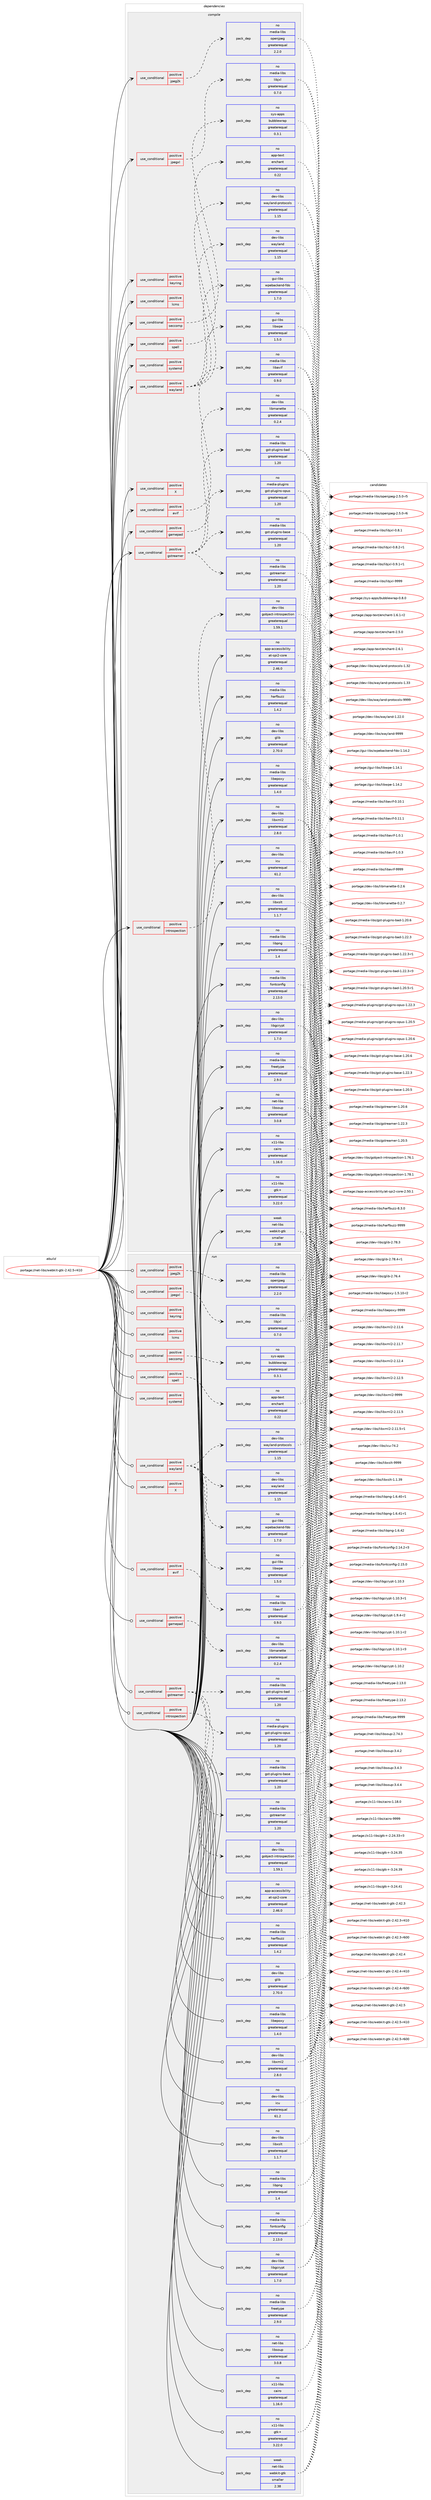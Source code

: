 digraph prolog {

# *************
# Graph options
# *************

newrank=true;
concentrate=true;
compound=true;
graph [rankdir=LR,fontname=Helvetica,fontsize=10,ranksep=1.5];#, ranksep=2.5, nodesep=0.2];
edge  [arrowhead=vee];
node  [fontname=Helvetica,fontsize=10];

# **********
# The ebuild
# **********

subgraph cluster_leftcol {
color=gray;
rank=same;
label=<<i>ebuild</i>>;
id [label="portage://net-libs/webkit-gtk-2.42.5-r410", color=red, width=4, href="../net-libs/webkit-gtk-2.42.5-r410.svg"];
}

# ****************
# The dependencies
# ****************

subgraph cluster_midcol {
color=gray;
label=<<i>dependencies</i>>;
subgraph cluster_compile {
fillcolor="#eeeeee";
style=filled;
label=<<i>compile</i>>;
subgraph cond3842 {
dependency6238 [label=<<TABLE BORDER="0" CELLBORDER="1" CELLSPACING="0" CELLPADDING="4"><TR><TD ROWSPAN="3" CELLPADDING="10">use_conditional</TD></TR><TR><TD>positive</TD></TR><TR><TD>X</TD></TR></TABLE>>, shape=none, color=red];
# *** BEGIN UNKNOWN DEPENDENCY TYPE (TODO) ***
# dependency6238 -> package_dependency(portage://net-libs/webkit-gtk-2.42.5-r410,install,no,x11-libs,libX11,none,[,,],[],[])
# *** END UNKNOWN DEPENDENCY TYPE (TODO) ***

# *** BEGIN UNKNOWN DEPENDENCY TYPE (TODO) ***
# dependency6238 -> package_dependency(portage://net-libs/webkit-gtk-2.42.5-r410,install,no,x11-libs,libXcomposite,none,[,,],[],[])
# *** END UNKNOWN DEPENDENCY TYPE (TODO) ***

# *** BEGIN UNKNOWN DEPENDENCY TYPE (TODO) ***
# dependency6238 -> package_dependency(portage://net-libs/webkit-gtk-2.42.5-r410,install,no,x11-libs,libXdamage,none,[,,],[],[])
# *** END UNKNOWN DEPENDENCY TYPE (TODO) ***

# *** BEGIN UNKNOWN DEPENDENCY TYPE (TODO) ***
# dependency6238 -> package_dependency(portage://net-libs/webkit-gtk-2.42.5-r410,install,no,x11-libs,libXrender,none,[,,],[],[])
# *** END UNKNOWN DEPENDENCY TYPE (TODO) ***

# *** BEGIN UNKNOWN DEPENDENCY TYPE (TODO) ***
# dependency6238 -> package_dependency(portage://net-libs/webkit-gtk-2.42.5-r410,install,no,x11-libs,libXt,none,[,,],[],[])
# *** END UNKNOWN DEPENDENCY TYPE (TODO) ***

}
id:e -> dependency6238:w [weight=20,style="solid",arrowhead="vee"];
subgraph cond3843 {
dependency6239 [label=<<TABLE BORDER="0" CELLBORDER="1" CELLSPACING="0" CELLPADDING="4"><TR><TD ROWSPAN="3" CELLPADDING="10">use_conditional</TD></TR><TR><TD>positive</TD></TR><TR><TD>avif</TD></TR></TABLE>>, shape=none, color=red];
subgraph pack2330 {
dependency6240 [label=<<TABLE BORDER="0" CELLBORDER="1" CELLSPACING="0" CELLPADDING="4" WIDTH="220"><TR><TD ROWSPAN="6" CELLPADDING="30">pack_dep</TD></TR><TR><TD WIDTH="110">no</TD></TR><TR><TD>media-libs</TD></TR><TR><TD>libavif</TD></TR><TR><TD>greaterequal</TD></TR><TR><TD>0.9.0</TD></TR></TABLE>>, shape=none, color=blue];
}
dependency6239:e -> dependency6240:w [weight=20,style="dashed",arrowhead="vee"];
}
id:e -> dependency6239:w [weight=20,style="solid",arrowhead="vee"];
subgraph cond3844 {
dependency6241 [label=<<TABLE BORDER="0" CELLBORDER="1" CELLSPACING="0" CELLPADDING="4"><TR><TD ROWSPAN="3" CELLPADDING="10">use_conditional</TD></TR><TR><TD>positive</TD></TR><TR><TD>gamepad</TD></TR></TABLE>>, shape=none, color=red];
subgraph pack2331 {
dependency6242 [label=<<TABLE BORDER="0" CELLBORDER="1" CELLSPACING="0" CELLPADDING="4" WIDTH="220"><TR><TD ROWSPAN="6" CELLPADDING="30">pack_dep</TD></TR><TR><TD WIDTH="110">no</TD></TR><TR><TD>dev-libs</TD></TR><TR><TD>libmanette</TD></TR><TR><TD>greaterequal</TD></TR><TR><TD>0.2.4</TD></TR></TABLE>>, shape=none, color=blue];
}
dependency6241:e -> dependency6242:w [weight=20,style="dashed",arrowhead="vee"];
}
id:e -> dependency6241:w [weight=20,style="solid",arrowhead="vee"];
subgraph cond3845 {
dependency6243 [label=<<TABLE BORDER="0" CELLBORDER="1" CELLSPACING="0" CELLPADDING="4"><TR><TD ROWSPAN="3" CELLPADDING="10">use_conditional</TD></TR><TR><TD>positive</TD></TR><TR><TD>gstreamer</TD></TR></TABLE>>, shape=none, color=red];
subgraph pack2332 {
dependency6244 [label=<<TABLE BORDER="0" CELLBORDER="1" CELLSPACING="0" CELLPADDING="4" WIDTH="220"><TR><TD ROWSPAN="6" CELLPADDING="30">pack_dep</TD></TR><TR><TD WIDTH="110">no</TD></TR><TR><TD>media-libs</TD></TR><TR><TD>gstreamer</TD></TR><TR><TD>greaterequal</TD></TR><TR><TD>1.20</TD></TR></TABLE>>, shape=none, color=blue];
}
dependency6243:e -> dependency6244:w [weight=20,style="dashed",arrowhead="vee"];
subgraph pack2333 {
dependency6245 [label=<<TABLE BORDER="0" CELLBORDER="1" CELLSPACING="0" CELLPADDING="4" WIDTH="220"><TR><TD ROWSPAN="6" CELLPADDING="30">pack_dep</TD></TR><TR><TD WIDTH="110">no</TD></TR><TR><TD>media-libs</TD></TR><TR><TD>gst-plugins-base</TD></TR><TR><TD>greaterequal</TD></TR><TR><TD>1.20</TD></TR></TABLE>>, shape=none, color=blue];
}
dependency6243:e -> dependency6245:w [weight=20,style="dashed",arrowhead="vee"];
# *** BEGIN UNKNOWN DEPENDENCY TYPE (TODO) ***
# dependency6243 -> package_dependency(portage://net-libs/webkit-gtk-2.42.5-r410,install,no,media-libs,gst-plugins-base,none,[,,],[slot(1.0)],[use(enable(opengl),none)])
# *** END UNKNOWN DEPENDENCY TYPE (TODO) ***

subgraph pack2334 {
dependency6246 [label=<<TABLE BORDER="0" CELLBORDER="1" CELLSPACING="0" CELLPADDING="4" WIDTH="220"><TR><TD ROWSPAN="6" CELLPADDING="30">pack_dep</TD></TR><TR><TD WIDTH="110">no</TD></TR><TR><TD>media-plugins</TD></TR><TR><TD>gst-plugins-opus</TD></TR><TR><TD>greaterequal</TD></TR><TR><TD>1.20</TD></TR></TABLE>>, shape=none, color=blue];
}
dependency6243:e -> dependency6246:w [weight=20,style="dashed",arrowhead="vee"];
subgraph pack2335 {
dependency6247 [label=<<TABLE BORDER="0" CELLBORDER="1" CELLSPACING="0" CELLPADDING="4" WIDTH="220"><TR><TD ROWSPAN="6" CELLPADDING="30">pack_dep</TD></TR><TR><TD WIDTH="110">no</TD></TR><TR><TD>media-libs</TD></TR><TR><TD>gst-plugins-bad</TD></TR><TR><TD>greaterequal</TD></TR><TR><TD>1.20</TD></TR></TABLE>>, shape=none, color=blue];
}
dependency6243:e -> dependency6247:w [weight=20,style="dashed",arrowhead="vee"];
}
id:e -> dependency6243:w [weight=20,style="solid",arrowhead="vee"];
subgraph cond3846 {
dependency6248 [label=<<TABLE BORDER="0" CELLBORDER="1" CELLSPACING="0" CELLPADDING="4"><TR><TD ROWSPAN="3" CELLPADDING="10">use_conditional</TD></TR><TR><TD>positive</TD></TR><TR><TD>introspection</TD></TR></TABLE>>, shape=none, color=red];
subgraph pack2336 {
dependency6249 [label=<<TABLE BORDER="0" CELLBORDER="1" CELLSPACING="0" CELLPADDING="4" WIDTH="220"><TR><TD ROWSPAN="6" CELLPADDING="30">pack_dep</TD></TR><TR><TD WIDTH="110">no</TD></TR><TR><TD>dev-libs</TD></TR><TR><TD>gobject-introspection</TD></TR><TR><TD>greaterequal</TD></TR><TR><TD>1.59.1</TD></TR></TABLE>>, shape=none, color=blue];
}
dependency6248:e -> dependency6249:w [weight=20,style="dashed",arrowhead="vee"];
}
id:e -> dependency6248:w [weight=20,style="solid",arrowhead="vee"];
subgraph cond3847 {
dependency6250 [label=<<TABLE BORDER="0" CELLBORDER="1" CELLSPACING="0" CELLPADDING="4"><TR><TD ROWSPAN="3" CELLPADDING="10">use_conditional</TD></TR><TR><TD>positive</TD></TR><TR><TD>jpeg2k</TD></TR></TABLE>>, shape=none, color=red];
subgraph pack2337 {
dependency6251 [label=<<TABLE BORDER="0" CELLBORDER="1" CELLSPACING="0" CELLPADDING="4" WIDTH="220"><TR><TD ROWSPAN="6" CELLPADDING="30">pack_dep</TD></TR><TR><TD WIDTH="110">no</TD></TR><TR><TD>media-libs</TD></TR><TR><TD>openjpeg</TD></TR><TR><TD>greaterequal</TD></TR><TR><TD>2.2.0</TD></TR></TABLE>>, shape=none, color=blue];
}
dependency6250:e -> dependency6251:w [weight=20,style="dashed",arrowhead="vee"];
}
id:e -> dependency6250:w [weight=20,style="solid",arrowhead="vee"];
subgraph cond3848 {
dependency6252 [label=<<TABLE BORDER="0" CELLBORDER="1" CELLSPACING="0" CELLPADDING="4"><TR><TD ROWSPAN="3" CELLPADDING="10">use_conditional</TD></TR><TR><TD>positive</TD></TR><TR><TD>jpegxl</TD></TR></TABLE>>, shape=none, color=red];
subgraph pack2338 {
dependency6253 [label=<<TABLE BORDER="0" CELLBORDER="1" CELLSPACING="0" CELLPADDING="4" WIDTH="220"><TR><TD ROWSPAN="6" CELLPADDING="30">pack_dep</TD></TR><TR><TD WIDTH="110">no</TD></TR><TR><TD>media-libs</TD></TR><TR><TD>libjxl</TD></TR><TR><TD>greaterequal</TD></TR><TR><TD>0.7.0</TD></TR></TABLE>>, shape=none, color=blue];
}
dependency6252:e -> dependency6253:w [weight=20,style="dashed",arrowhead="vee"];
}
id:e -> dependency6252:w [weight=20,style="solid",arrowhead="vee"];
subgraph cond3849 {
dependency6254 [label=<<TABLE BORDER="0" CELLBORDER="1" CELLSPACING="0" CELLPADDING="4"><TR><TD ROWSPAN="3" CELLPADDING="10">use_conditional</TD></TR><TR><TD>positive</TD></TR><TR><TD>keyring</TD></TR></TABLE>>, shape=none, color=red];
# *** BEGIN UNKNOWN DEPENDENCY TYPE (TODO) ***
# dependency6254 -> package_dependency(portage://net-libs/webkit-gtk-2.42.5-r410,install,no,app-crypt,libsecret,none,[,,],[],[])
# *** END UNKNOWN DEPENDENCY TYPE (TODO) ***

}
id:e -> dependency6254:w [weight=20,style="solid",arrowhead="vee"];
subgraph cond3850 {
dependency6255 [label=<<TABLE BORDER="0" CELLBORDER="1" CELLSPACING="0" CELLPADDING="4"><TR><TD ROWSPAN="3" CELLPADDING="10">use_conditional</TD></TR><TR><TD>positive</TD></TR><TR><TD>lcms</TD></TR></TABLE>>, shape=none, color=red];
# *** BEGIN UNKNOWN DEPENDENCY TYPE (TODO) ***
# dependency6255 -> package_dependency(portage://net-libs/webkit-gtk-2.42.5-r410,install,no,media-libs,lcms,none,[,,],[slot(2)],[])
# *** END UNKNOWN DEPENDENCY TYPE (TODO) ***

}
id:e -> dependency6255:w [weight=20,style="solid",arrowhead="vee"];
subgraph cond3851 {
dependency6256 [label=<<TABLE BORDER="0" CELLBORDER="1" CELLSPACING="0" CELLPADDING="4"><TR><TD ROWSPAN="3" CELLPADDING="10">use_conditional</TD></TR><TR><TD>positive</TD></TR><TR><TD>seccomp</TD></TR></TABLE>>, shape=none, color=red];
subgraph pack2339 {
dependency6257 [label=<<TABLE BORDER="0" CELLBORDER="1" CELLSPACING="0" CELLPADDING="4" WIDTH="220"><TR><TD ROWSPAN="6" CELLPADDING="30">pack_dep</TD></TR><TR><TD WIDTH="110">no</TD></TR><TR><TD>sys-apps</TD></TR><TR><TD>bubblewrap</TD></TR><TR><TD>greaterequal</TD></TR><TR><TD>0.3.1</TD></TR></TABLE>>, shape=none, color=blue];
}
dependency6256:e -> dependency6257:w [weight=20,style="dashed",arrowhead="vee"];
# *** BEGIN UNKNOWN DEPENDENCY TYPE (TODO) ***
# dependency6256 -> package_dependency(portage://net-libs/webkit-gtk-2.42.5-r410,install,no,sys-libs,libseccomp,none,[,,],[],[])
# *** END UNKNOWN DEPENDENCY TYPE (TODO) ***

# *** BEGIN UNKNOWN DEPENDENCY TYPE (TODO) ***
# dependency6256 -> package_dependency(portage://net-libs/webkit-gtk-2.42.5-r410,install,no,sys-apps,xdg-dbus-proxy,none,[,,],[],[])
# *** END UNKNOWN DEPENDENCY TYPE (TODO) ***

}
id:e -> dependency6256:w [weight=20,style="solid",arrowhead="vee"];
subgraph cond3852 {
dependency6258 [label=<<TABLE BORDER="0" CELLBORDER="1" CELLSPACING="0" CELLPADDING="4"><TR><TD ROWSPAN="3" CELLPADDING="10">use_conditional</TD></TR><TR><TD>positive</TD></TR><TR><TD>spell</TD></TR></TABLE>>, shape=none, color=red];
subgraph pack2340 {
dependency6259 [label=<<TABLE BORDER="0" CELLBORDER="1" CELLSPACING="0" CELLPADDING="4" WIDTH="220"><TR><TD ROWSPAN="6" CELLPADDING="30">pack_dep</TD></TR><TR><TD WIDTH="110">no</TD></TR><TR><TD>app-text</TD></TR><TR><TD>enchant</TD></TR><TR><TD>greaterequal</TD></TR><TR><TD>0.22</TD></TR></TABLE>>, shape=none, color=blue];
}
dependency6258:e -> dependency6259:w [weight=20,style="dashed",arrowhead="vee"];
}
id:e -> dependency6258:w [weight=20,style="solid",arrowhead="vee"];
subgraph cond3853 {
dependency6260 [label=<<TABLE BORDER="0" CELLBORDER="1" CELLSPACING="0" CELLPADDING="4"><TR><TD ROWSPAN="3" CELLPADDING="10">use_conditional</TD></TR><TR><TD>positive</TD></TR><TR><TD>systemd</TD></TR></TABLE>>, shape=none, color=red];
# *** BEGIN UNKNOWN DEPENDENCY TYPE (TODO) ***
# dependency6260 -> package_dependency(portage://net-libs/webkit-gtk-2.42.5-r410,install,no,sys-apps,systemd,none,[,,],any_same_slot,[])
# *** END UNKNOWN DEPENDENCY TYPE (TODO) ***

}
id:e -> dependency6260:w [weight=20,style="solid",arrowhead="vee"];
subgraph cond3854 {
dependency6261 [label=<<TABLE BORDER="0" CELLBORDER="1" CELLSPACING="0" CELLPADDING="4"><TR><TD ROWSPAN="3" CELLPADDING="10">use_conditional</TD></TR><TR><TD>positive</TD></TR><TR><TD>wayland</TD></TR></TABLE>>, shape=none, color=red];
subgraph pack2341 {
dependency6262 [label=<<TABLE BORDER="0" CELLBORDER="1" CELLSPACING="0" CELLPADDING="4" WIDTH="220"><TR><TD ROWSPAN="6" CELLPADDING="30">pack_dep</TD></TR><TR><TD WIDTH="110">no</TD></TR><TR><TD>dev-libs</TD></TR><TR><TD>wayland</TD></TR><TR><TD>greaterequal</TD></TR><TR><TD>1.15</TD></TR></TABLE>>, shape=none, color=blue];
}
dependency6261:e -> dependency6262:w [weight=20,style="dashed",arrowhead="vee"];
subgraph pack2342 {
dependency6263 [label=<<TABLE BORDER="0" CELLBORDER="1" CELLSPACING="0" CELLPADDING="4" WIDTH="220"><TR><TD ROWSPAN="6" CELLPADDING="30">pack_dep</TD></TR><TR><TD WIDTH="110">no</TD></TR><TR><TD>dev-libs</TD></TR><TR><TD>wayland-protocols</TD></TR><TR><TD>greaterequal</TD></TR><TR><TD>1.15</TD></TR></TABLE>>, shape=none, color=blue];
}
dependency6261:e -> dependency6263:w [weight=20,style="dashed",arrowhead="vee"];
subgraph pack2343 {
dependency6264 [label=<<TABLE BORDER="0" CELLBORDER="1" CELLSPACING="0" CELLPADDING="4" WIDTH="220"><TR><TD ROWSPAN="6" CELLPADDING="30">pack_dep</TD></TR><TR><TD WIDTH="110">no</TD></TR><TR><TD>gui-libs</TD></TR><TR><TD>libwpe</TD></TR><TR><TD>greaterequal</TD></TR><TR><TD>1.5.0</TD></TR></TABLE>>, shape=none, color=blue];
}
dependency6261:e -> dependency6264:w [weight=20,style="dashed",arrowhead="vee"];
subgraph pack2344 {
dependency6265 [label=<<TABLE BORDER="0" CELLBORDER="1" CELLSPACING="0" CELLPADDING="4" WIDTH="220"><TR><TD ROWSPAN="6" CELLPADDING="30">pack_dep</TD></TR><TR><TD WIDTH="110">no</TD></TR><TR><TD>gui-libs</TD></TR><TR><TD>wpebackend-fdo</TD></TR><TR><TD>greaterequal</TD></TR><TR><TD>1.7.0</TD></TR></TABLE>>, shape=none, color=blue];
}
dependency6261:e -> dependency6265:w [weight=20,style="dashed",arrowhead="vee"];
}
id:e -> dependency6261:w [weight=20,style="solid",arrowhead="vee"];
subgraph pack2345 {
dependency6266 [label=<<TABLE BORDER="0" CELLBORDER="1" CELLSPACING="0" CELLPADDING="4" WIDTH="220"><TR><TD ROWSPAN="6" CELLPADDING="30">pack_dep</TD></TR><TR><TD WIDTH="110">no</TD></TR><TR><TD>app-accessibility</TD></TR><TR><TD>at-spi2-core</TD></TR><TR><TD>greaterequal</TD></TR><TR><TD>2.46.0</TD></TR></TABLE>>, shape=none, color=blue];
}
id:e -> dependency6266:w [weight=20,style="solid",arrowhead="vee"];
# *** BEGIN UNKNOWN DEPENDENCY TYPE (TODO) ***
# id -> package_dependency(portage://net-libs/webkit-gtk-2.42.5-r410,install,no,dev-db,sqlite,none,[,,],[slot(3)],[])
# *** END UNKNOWN DEPENDENCY TYPE (TODO) ***

subgraph pack2346 {
dependency6267 [label=<<TABLE BORDER="0" CELLBORDER="1" CELLSPACING="0" CELLPADDING="4" WIDTH="220"><TR><TD ROWSPAN="6" CELLPADDING="30">pack_dep</TD></TR><TR><TD WIDTH="110">no</TD></TR><TR><TD>dev-libs</TD></TR><TR><TD>glib</TD></TR><TR><TD>greaterequal</TD></TR><TR><TD>2.70.0</TD></TR></TABLE>>, shape=none, color=blue];
}
id:e -> dependency6267:w [weight=20,style="solid",arrowhead="vee"];
# *** BEGIN UNKNOWN DEPENDENCY TYPE (TODO) ***
# id -> package_dependency(portage://net-libs/webkit-gtk-2.42.5-r410,install,no,dev-libs,hyphen,none,[,,],[],[])
# *** END UNKNOWN DEPENDENCY TYPE (TODO) ***

subgraph pack2347 {
dependency6268 [label=<<TABLE BORDER="0" CELLBORDER="1" CELLSPACING="0" CELLPADDING="4" WIDTH="220"><TR><TD ROWSPAN="6" CELLPADDING="30">pack_dep</TD></TR><TR><TD WIDTH="110">no</TD></TR><TR><TD>dev-libs</TD></TR><TR><TD>icu</TD></TR><TR><TD>greaterequal</TD></TR><TR><TD>61.2</TD></TR></TABLE>>, shape=none, color=blue];
}
id:e -> dependency6268:w [weight=20,style="solid",arrowhead="vee"];
subgraph pack2348 {
dependency6269 [label=<<TABLE BORDER="0" CELLBORDER="1" CELLSPACING="0" CELLPADDING="4" WIDTH="220"><TR><TD ROWSPAN="6" CELLPADDING="30">pack_dep</TD></TR><TR><TD WIDTH="110">no</TD></TR><TR><TD>dev-libs</TD></TR><TR><TD>libgcrypt</TD></TR><TR><TD>greaterequal</TD></TR><TR><TD>1.7.0</TD></TR></TABLE>>, shape=none, color=blue];
}
id:e -> dependency6269:w [weight=20,style="solid",arrowhead="vee"];
# *** BEGIN UNKNOWN DEPENDENCY TYPE (TODO) ***
# id -> package_dependency(portage://net-libs/webkit-gtk-2.42.5-r410,install,no,dev-libs,libtasn1,none,[,,],any_same_slot,[])
# *** END UNKNOWN DEPENDENCY TYPE (TODO) ***

subgraph pack2349 {
dependency6270 [label=<<TABLE BORDER="0" CELLBORDER="1" CELLSPACING="0" CELLPADDING="4" WIDTH="220"><TR><TD ROWSPAN="6" CELLPADDING="30">pack_dep</TD></TR><TR><TD WIDTH="110">no</TD></TR><TR><TD>dev-libs</TD></TR><TR><TD>libxml2</TD></TR><TR><TD>greaterequal</TD></TR><TR><TD>2.8.0</TD></TR></TABLE>>, shape=none, color=blue];
}
id:e -> dependency6270:w [weight=20,style="solid",arrowhead="vee"];
subgraph pack2350 {
dependency6271 [label=<<TABLE BORDER="0" CELLBORDER="1" CELLSPACING="0" CELLPADDING="4" WIDTH="220"><TR><TD ROWSPAN="6" CELLPADDING="30">pack_dep</TD></TR><TR><TD WIDTH="110">no</TD></TR><TR><TD>dev-libs</TD></TR><TR><TD>libxslt</TD></TR><TR><TD>greaterequal</TD></TR><TR><TD>1.1.7</TD></TR></TABLE>>, shape=none, color=blue];
}
id:e -> dependency6271:w [weight=20,style="solid",arrowhead="vee"];
subgraph pack2351 {
dependency6272 [label=<<TABLE BORDER="0" CELLBORDER="1" CELLSPACING="0" CELLPADDING="4" WIDTH="220"><TR><TD ROWSPAN="6" CELLPADDING="30">pack_dep</TD></TR><TR><TD WIDTH="110">no</TD></TR><TR><TD>media-libs</TD></TR><TR><TD>fontconfig</TD></TR><TR><TD>greaterequal</TD></TR><TR><TD>2.13.0</TD></TR></TABLE>>, shape=none, color=blue];
}
id:e -> dependency6272:w [weight=20,style="solid",arrowhead="vee"];
subgraph pack2352 {
dependency6273 [label=<<TABLE BORDER="0" CELLBORDER="1" CELLSPACING="0" CELLPADDING="4" WIDTH="220"><TR><TD ROWSPAN="6" CELLPADDING="30">pack_dep</TD></TR><TR><TD WIDTH="110">no</TD></TR><TR><TD>media-libs</TD></TR><TR><TD>freetype</TD></TR><TR><TD>greaterequal</TD></TR><TR><TD>2.9.0</TD></TR></TABLE>>, shape=none, color=blue];
}
id:e -> dependency6273:w [weight=20,style="solid",arrowhead="vee"];
subgraph pack2353 {
dependency6274 [label=<<TABLE BORDER="0" CELLBORDER="1" CELLSPACING="0" CELLPADDING="4" WIDTH="220"><TR><TD ROWSPAN="6" CELLPADDING="30">pack_dep</TD></TR><TR><TD WIDTH="110">no</TD></TR><TR><TD>media-libs</TD></TR><TR><TD>harfbuzz</TD></TR><TR><TD>greaterequal</TD></TR><TR><TD>1.4.2</TD></TR></TABLE>>, shape=none, color=blue];
}
id:e -> dependency6274:w [weight=20,style="solid",arrowhead="vee"];
subgraph pack2354 {
dependency6275 [label=<<TABLE BORDER="0" CELLBORDER="1" CELLSPACING="0" CELLPADDING="4" WIDTH="220"><TR><TD ROWSPAN="6" CELLPADDING="30">pack_dep</TD></TR><TR><TD WIDTH="110">no</TD></TR><TR><TD>media-libs</TD></TR><TR><TD>libepoxy</TD></TR><TR><TD>greaterequal</TD></TR><TR><TD>1.4.0</TD></TR></TABLE>>, shape=none, color=blue];
}
id:e -> dependency6275:w [weight=20,style="solid",arrowhead="vee"];
# *** BEGIN UNKNOWN DEPENDENCY TYPE (TODO) ***
# id -> package_dependency(portage://net-libs/webkit-gtk-2.42.5-r410,install,no,media-libs,libglvnd,none,[,,],[],[])
# *** END UNKNOWN DEPENDENCY TYPE (TODO) ***

# *** BEGIN UNKNOWN DEPENDENCY TYPE (TODO) ***
# id -> package_dependency(portage://net-libs/webkit-gtk-2.42.5-r410,install,no,media-libs,libjpeg-turbo,none,[,,],[slot(0),equal],[])
# *** END UNKNOWN DEPENDENCY TYPE (TODO) ***

subgraph pack2355 {
dependency6276 [label=<<TABLE BORDER="0" CELLBORDER="1" CELLSPACING="0" CELLPADDING="4" WIDTH="220"><TR><TD ROWSPAN="6" CELLPADDING="30">pack_dep</TD></TR><TR><TD WIDTH="110">no</TD></TR><TR><TD>media-libs</TD></TR><TR><TD>libpng</TD></TR><TR><TD>greaterequal</TD></TR><TR><TD>1.4</TD></TR></TABLE>>, shape=none, color=blue];
}
id:e -> dependency6276:w [weight=20,style="solid",arrowhead="vee"];
# *** BEGIN UNKNOWN DEPENDENCY TYPE (TODO) ***
# id -> package_dependency(portage://net-libs/webkit-gtk-2.42.5-r410,install,no,media-libs,libwebp,none,[,,],any_same_slot,[])
# *** END UNKNOWN DEPENDENCY TYPE (TODO) ***

# *** BEGIN UNKNOWN DEPENDENCY TYPE (TODO) ***
# id -> package_dependency(portage://net-libs/webkit-gtk-2.42.5-r410,install,no,media-libs,mesa,none,[,,],[],[])
# *** END UNKNOWN DEPENDENCY TYPE (TODO) ***

# *** BEGIN UNKNOWN DEPENDENCY TYPE (TODO) ***
# id -> package_dependency(portage://net-libs/webkit-gtk-2.42.5-r410,install,no,media-libs,woff2,none,[,,],[],[])
# *** END UNKNOWN DEPENDENCY TYPE (TODO) ***

subgraph pack2356 {
dependency6277 [label=<<TABLE BORDER="0" CELLBORDER="1" CELLSPACING="0" CELLPADDING="4" WIDTH="220"><TR><TD ROWSPAN="6" CELLPADDING="30">pack_dep</TD></TR><TR><TD WIDTH="110">no</TD></TR><TR><TD>net-libs</TD></TR><TR><TD>libsoup</TD></TR><TR><TD>greaterequal</TD></TR><TR><TD>3.0.8</TD></TR></TABLE>>, shape=none, color=blue];
}
id:e -> dependency6277:w [weight=20,style="solid",arrowhead="vee"];
# *** BEGIN UNKNOWN DEPENDENCY TYPE (TODO) ***
# id -> package_dependency(portage://net-libs/webkit-gtk-2.42.5-r410,install,no,sys-libs,zlib,none,[,,],[slot(0)],[])
# *** END UNKNOWN DEPENDENCY TYPE (TODO) ***

subgraph pack2357 {
dependency6278 [label=<<TABLE BORDER="0" CELLBORDER="1" CELLSPACING="0" CELLPADDING="4" WIDTH="220"><TR><TD ROWSPAN="6" CELLPADDING="30">pack_dep</TD></TR><TR><TD WIDTH="110">no</TD></TR><TR><TD>x11-libs</TD></TR><TR><TD>cairo</TD></TR><TR><TD>greaterequal</TD></TR><TR><TD>1.16.0</TD></TR></TABLE>>, shape=none, color=blue];
}
id:e -> dependency6278:w [weight=20,style="solid",arrowhead="vee"];
subgraph pack2358 {
dependency6279 [label=<<TABLE BORDER="0" CELLBORDER="1" CELLSPACING="0" CELLPADDING="4" WIDTH="220"><TR><TD ROWSPAN="6" CELLPADDING="30">pack_dep</TD></TR><TR><TD WIDTH="110">no</TD></TR><TR><TD>x11-libs</TD></TR><TR><TD>gtk+</TD></TR><TR><TD>greaterequal</TD></TR><TR><TD>3.22.0</TD></TR></TABLE>>, shape=none, color=blue];
}
id:e -> dependency6279:w [weight=20,style="solid",arrowhead="vee"];
subgraph pack2359 {
dependency6280 [label=<<TABLE BORDER="0" CELLBORDER="1" CELLSPACING="0" CELLPADDING="4" WIDTH="220"><TR><TD ROWSPAN="6" CELLPADDING="30">pack_dep</TD></TR><TR><TD WIDTH="110">weak</TD></TR><TR><TD>net-libs</TD></TR><TR><TD>webkit-gtk</TD></TR><TR><TD>smaller</TD></TR><TR><TD>2.38</TD></TR></TABLE>>, shape=none, color=blue];
}
id:e -> dependency6280:w [weight=20,style="solid",arrowhead="vee"];
}
subgraph cluster_compileandrun {
fillcolor="#eeeeee";
style=filled;
label=<<i>compile and run</i>>;
}
subgraph cluster_run {
fillcolor="#eeeeee";
style=filled;
label=<<i>run</i>>;
subgraph cond3855 {
dependency6281 [label=<<TABLE BORDER="0" CELLBORDER="1" CELLSPACING="0" CELLPADDING="4"><TR><TD ROWSPAN="3" CELLPADDING="10">use_conditional</TD></TR><TR><TD>positive</TD></TR><TR><TD>X</TD></TR></TABLE>>, shape=none, color=red];
# *** BEGIN UNKNOWN DEPENDENCY TYPE (TODO) ***
# dependency6281 -> package_dependency(portage://net-libs/webkit-gtk-2.42.5-r410,run,no,x11-libs,libX11,none,[,,],[],[])
# *** END UNKNOWN DEPENDENCY TYPE (TODO) ***

# *** BEGIN UNKNOWN DEPENDENCY TYPE (TODO) ***
# dependency6281 -> package_dependency(portage://net-libs/webkit-gtk-2.42.5-r410,run,no,x11-libs,libXcomposite,none,[,,],[],[])
# *** END UNKNOWN DEPENDENCY TYPE (TODO) ***

# *** BEGIN UNKNOWN DEPENDENCY TYPE (TODO) ***
# dependency6281 -> package_dependency(portage://net-libs/webkit-gtk-2.42.5-r410,run,no,x11-libs,libXdamage,none,[,,],[],[])
# *** END UNKNOWN DEPENDENCY TYPE (TODO) ***

# *** BEGIN UNKNOWN DEPENDENCY TYPE (TODO) ***
# dependency6281 -> package_dependency(portage://net-libs/webkit-gtk-2.42.5-r410,run,no,x11-libs,libXrender,none,[,,],[],[])
# *** END UNKNOWN DEPENDENCY TYPE (TODO) ***

# *** BEGIN UNKNOWN DEPENDENCY TYPE (TODO) ***
# dependency6281 -> package_dependency(portage://net-libs/webkit-gtk-2.42.5-r410,run,no,x11-libs,libXt,none,[,,],[],[])
# *** END UNKNOWN DEPENDENCY TYPE (TODO) ***

}
id:e -> dependency6281:w [weight=20,style="solid",arrowhead="odot"];
subgraph cond3856 {
dependency6282 [label=<<TABLE BORDER="0" CELLBORDER="1" CELLSPACING="0" CELLPADDING="4"><TR><TD ROWSPAN="3" CELLPADDING="10">use_conditional</TD></TR><TR><TD>positive</TD></TR><TR><TD>avif</TD></TR></TABLE>>, shape=none, color=red];
subgraph pack2360 {
dependency6283 [label=<<TABLE BORDER="0" CELLBORDER="1" CELLSPACING="0" CELLPADDING="4" WIDTH="220"><TR><TD ROWSPAN="6" CELLPADDING="30">pack_dep</TD></TR><TR><TD WIDTH="110">no</TD></TR><TR><TD>media-libs</TD></TR><TR><TD>libavif</TD></TR><TR><TD>greaterequal</TD></TR><TR><TD>0.9.0</TD></TR></TABLE>>, shape=none, color=blue];
}
dependency6282:e -> dependency6283:w [weight=20,style="dashed",arrowhead="vee"];
}
id:e -> dependency6282:w [weight=20,style="solid",arrowhead="odot"];
subgraph cond3857 {
dependency6284 [label=<<TABLE BORDER="0" CELLBORDER="1" CELLSPACING="0" CELLPADDING="4"><TR><TD ROWSPAN="3" CELLPADDING="10">use_conditional</TD></TR><TR><TD>positive</TD></TR><TR><TD>gamepad</TD></TR></TABLE>>, shape=none, color=red];
subgraph pack2361 {
dependency6285 [label=<<TABLE BORDER="0" CELLBORDER="1" CELLSPACING="0" CELLPADDING="4" WIDTH="220"><TR><TD ROWSPAN="6" CELLPADDING="30">pack_dep</TD></TR><TR><TD WIDTH="110">no</TD></TR><TR><TD>dev-libs</TD></TR><TR><TD>libmanette</TD></TR><TR><TD>greaterequal</TD></TR><TR><TD>0.2.4</TD></TR></TABLE>>, shape=none, color=blue];
}
dependency6284:e -> dependency6285:w [weight=20,style="dashed",arrowhead="vee"];
}
id:e -> dependency6284:w [weight=20,style="solid",arrowhead="odot"];
subgraph cond3858 {
dependency6286 [label=<<TABLE BORDER="0" CELLBORDER="1" CELLSPACING="0" CELLPADDING="4"><TR><TD ROWSPAN="3" CELLPADDING="10">use_conditional</TD></TR><TR><TD>positive</TD></TR><TR><TD>gstreamer</TD></TR></TABLE>>, shape=none, color=red];
subgraph pack2362 {
dependency6287 [label=<<TABLE BORDER="0" CELLBORDER="1" CELLSPACING="0" CELLPADDING="4" WIDTH="220"><TR><TD ROWSPAN="6" CELLPADDING="30">pack_dep</TD></TR><TR><TD WIDTH="110">no</TD></TR><TR><TD>media-libs</TD></TR><TR><TD>gstreamer</TD></TR><TR><TD>greaterequal</TD></TR><TR><TD>1.20</TD></TR></TABLE>>, shape=none, color=blue];
}
dependency6286:e -> dependency6287:w [weight=20,style="dashed",arrowhead="vee"];
subgraph pack2363 {
dependency6288 [label=<<TABLE BORDER="0" CELLBORDER="1" CELLSPACING="0" CELLPADDING="4" WIDTH="220"><TR><TD ROWSPAN="6" CELLPADDING="30">pack_dep</TD></TR><TR><TD WIDTH="110">no</TD></TR><TR><TD>media-libs</TD></TR><TR><TD>gst-plugins-base</TD></TR><TR><TD>greaterequal</TD></TR><TR><TD>1.20</TD></TR></TABLE>>, shape=none, color=blue];
}
dependency6286:e -> dependency6288:w [weight=20,style="dashed",arrowhead="vee"];
# *** BEGIN UNKNOWN DEPENDENCY TYPE (TODO) ***
# dependency6286 -> package_dependency(portage://net-libs/webkit-gtk-2.42.5-r410,run,no,media-libs,gst-plugins-base,none,[,,],[slot(1.0)],[use(enable(opengl),none)])
# *** END UNKNOWN DEPENDENCY TYPE (TODO) ***

subgraph pack2364 {
dependency6289 [label=<<TABLE BORDER="0" CELLBORDER="1" CELLSPACING="0" CELLPADDING="4" WIDTH="220"><TR><TD ROWSPAN="6" CELLPADDING="30">pack_dep</TD></TR><TR><TD WIDTH="110">no</TD></TR><TR><TD>media-plugins</TD></TR><TR><TD>gst-plugins-opus</TD></TR><TR><TD>greaterequal</TD></TR><TR><TD>1.20</TD></TR></TABLE>>, shape=none, color=blue];
}
dependency6286:e -> dependency6289:w [weight=20,style="dashed",arrowhead="vee"];
subgraph pack2365 {
dependency6290 [label=<<TABLE BORDER="0" CELLBORDER="1" CELLSPACING="0" CELLPADDING="4" WIDTH="220"><TR><TD ROWSPAN="6" CELLPADDING="30">pack_dep</TD></TR><TR><TD WIDTH="110">no</TD></TR><TR><TD>media-libs</TD></TR><TR><TD>gst-plugins-bad</TD></TR><TR><TD>greaterequal</TD></TR><TR><TD>1.20</TD></TR></TABLE>>, shape=none, color=blue];
}
dependency6286:e -> dependency6290:w [weight=20,style="dashed",arrowhead="vee"];
}
id:e -> dependency6286:w [weight=20,style="solid",arrowhead="odot"];
subgraph cond3859 {
dependency6291 [label=<<TABLE BORDER="0" CELLBORDER="1" CELLSPACING="0" CELLPADDING="4"><TR><TD ROWSPAN="3" CELLPADDING="10">use_conditional</TD></TR><TR><TD>positive</TD></TR><TR><TD>introspection</TD></TR></TABLE>>, shape=none, color=red];
subgraph pack2366 {
dependency6292 [label=<<TABLE BORDER="0" CELLBORDER="1" CELLSPACING="0" CELLPADDING="4" WIDTH="220"><TR><TD ROWSPAN="6" CELLPADDING="30">pack_dep</TD></TR><TR><TD WIDTH="110">no</TD></TR><TR><TD>dev-libs</TD></TR><TR><TD>gobject-introspection</TD></TR><TR><TD>greaterequal</TD></TR><TR><TD>1.59.1</TD></TR></TABLE>>, shape=none, color=blue];
}
dependency6291:e -> dependency6292:w [weight=20,style="dashed",arrowhead="vee"];
}
id:e -> dependency6291:w [weight=20,style="solid",arrowhead="odot"];
subgraph cond3860 {
dependency6293 [label=<<TABLE BORDER="0" CELLBORDER="1" CELLSPACING="0" CELLPADDING="4"><TR><TD ROWSPAN="3" CELLPADDING="10">use_conditional</TD></TR><TR><TD>positive</TD></TR><TR><TD>jpeg2k</TD></TR></TABLE>>, shape=none, color=red];
subgraph pack2367 {
dependency6294 [label=<<TABLE BORDER="0" CELLBORDER="1" CELLSPACING="0" CELLPADDING="4" WIDTH="220"><TR><TD ROWSPAN="6" CELLPADDING="30">pack_dep</TD></TR><TR><TD WIDTH="110">no</TD></TR><TR><TD>media-libs</TD></TR><TR><TD>openjpeg</TD></TR><TR><TD>greaterequal</TD></TR><TR><TD>2.2.0</TD></TR></TABLE>>, shape=none, color=blue];
}
dependency6293:e -> dependency6294:w [weight=20,style="dashed",arrowhead="vee"];
}
id:e -> dependency6293:w [weight=20,style="solid",arrowhead="odot"];
subgraph cond3861 {
dependency6295 [label=<<TABLE BORDER="0" CELLBORDER="1" CELLSPACING="0" CELLPADDING="4"><TR><TD ROWSPAN="3" CELLPADDING="10">use_conditional</TD></TR><TR><TD>positive</TD></TR><TR><TD>jpegxl</TD></TR></TABLE>>, shape=none, color=red];
subgraph pack2368 {
dependency6296 [label=<<TABLE BORDER="0" CELLBORDER="1" CELLSPACING="0" CELLPADDING="4" WIDTH="220"><TR><TD ROWSPAN="6" CELLPADDING="30">pack_dep</TD></TR><TR><TD WIDTH="110">no</TD></TR><TR><TD>media-libs</TD></TR><TR><TD>libjxl</TD></TR><TR><TD>greaterequal</TD></TR><TR><TD>0.7.0</TD></TR></TABLE>>, shape=none, color=blue];
}
dependency6295:e -> dependency6296:w [weight=20,style="dashed",arrowhead="vee"];
}
id:e -> dependency6295:w [weight=20,style="solid",arrowhead="odot"];
subgraph cond3862 {
dependency6297 [label=<<TABLE BORDER="0" CELLBORDER="1" CELLSPACING="0" CELLPADDING="4"><TR><TD ROWSPAN="3" CELLPADDING="10">use_conditional</TD></TR><TR><TD>positive</TD></TR><TR><TD>keyring</TD></TR></TABLE>>, shape=none, color=red];
# *** BEGIN UNKNOWN DEPENDENCY TYPE (TODO) ***
# dependency6297 -> package_dependency(portage://net-libs/webkit-gtk-2.42.5-r410,run,no,app-crypt,libsecret,none,[,,],[],[])
# *** END UNKNOWN DEPENDENCY TYPE (TODO) ***

}
id:e -> dependency6297:w [weight=20,style="solid",arrowhead="odot"];
subgraph cond3863 {
dependency6298 [label=<<TABLE BORDER="0" CELLBORDER="1" CELLSPACING="0" CELLPADDING="4"><TR><TD ROWSPAN="3" CELLPADDING="10">use_conditional</TD></TR><TR><TD>positive</TD></TR><TR><TD>lcms</TD></TR></TABLE>>, shape=none, color=red];
# *** BEGIN UNKNOWN DEPENDENCY TYPE (TODO) ***
# dependency6298 -> package_dependency(portage://net-libs/webkit-gtk-2.42.5-r410,run,no,media-libs,lcms,none,[,,],[slot(2)],[])
# *** END UNKNOWN DEPENDENCY TYPE (TODO) ***

}
id:e -> dependency6298:w [weight=20,style="solid",arrowhead="odot"];
subgraph cond3864 {
dependency6299 [label=<<TABLE BORDER="0" CELLBORDER="1" CELLSPACING="0" CELLPADDING="4"><TR><TD ROWSPAN="3" CELLPADDING="10">use_conditional</TD></TR><TR><TD>positive</TD></TR><TR><TD>seccomp</TD></TR></TABLE>>, shape=none, color=red];
subgraph pack2369 {
dependency6300 [label=<<TABLE BORDER="0" CELLBORDER="1" CELLSPACING="0" CELLPADDING="4" WIDTH="220"><TR><TD ROWSPAN="6" CELLPADDING="30">pack_dep</TD></TR><TR><TD WIDTH="110">no</TD></TR><TR><TD>sys-apps</TD></TR><TR><TD>bubblewrap</TD></TR><TR><TD>greaterequal</TD></TR><TR><TD>0.3.1</TD></TR></TABLE>>, shape=none, color=blue];
}
dependency6299:e -> dependency6300:w [weight=20,style="dashed",arrowhead="vee"];
# *** BEGIN UNKNOWN DEPENDENCY TYPE (TODO) ***
# dependency6299 -> package_dependency(portage://net-libs/webkit-gtk-2.42.5-r410,run,no,sys-libs,libseccomp,none,[,,],[],[])
# *** END UNKNOWN DEPENDENCY TYPE (TODO) ***

# *** BEGIN UNKNOWN DEPENDENCY TYPE (TODO) ***
# dependency6299 -> package_dependency(portage://net-libs/webkit-gtk-2.42.5-r410,run,no,sys-apps,xdg-dbus-proxy,none,[,,],[],[])
# *** END UNKNOWN DEPENDENCY TYPE (TODO) ***

}
id:e -> dependency6299:w [weight=20,style="solid",arrowhead="odot"];
subgraph cond3865 {
dependency6301 [label=<<TABLE BORDER="0" CELLBORDER="1" CELLSPACING="0" CELLPADDING="4"><TR><TD ROWSPAN="3" CELLPADDING="10">use_conditional</TD></TR><TR><TD>positive</TD></TR><TR><TD>spell</TD></TR></TABLE>>, shape=none, color=red];
subgraph pack2370 {
dependency6302 [label=<<TABLE BORDER="0" CELLBORDER="1" CELLSPACING="0" CELLPADDING="4" WIDTH="220"><TR><TD ROWSPAN="6" CELLPADDING="30">pack_dep</TD></TR><TR><TD WIDTH="110">no</TD></TR><TR><TD>app-text</TD></TR><TR><TD>enchant</TD></TR><TR><TD>greaterequal</TD></TR><TR><TD>0.22</TD></TR></TABLE>>, shape=none, color=blue];
}
dependency6301:e -> dependency6302:w [weight=20,style="dashed",arrowhead="vee"];
}
id:e -> dependency6301:w [weight=20,style="solid",arrowhead="odot"];
subgraph cond3866 {
dependency6303 [label=<<TABLE BORDER="0" CELLBORDER="1" CELLSPACING="0" CELLPADDING="4"><TR><TD ROWSPAN="3" CELLPADDING="10">use_conditional</TD></TR><TR><TD>positive</TD></TR><TR><TD>systemd</TD></TR></TABLE>>, shape=none, color=red];
# *** BEGIN UNKNOWN DEPENDENCY TYPE (TODO) ***
# dependency6303 -> package_dependency(portage://net-libs/webkit-gtk-2.42.5-r410,run,no,sys-apps,systemd,none,[,,],any_same_slot,[])
# *** END UNKNOWN DEPENDENCY TYPE (TODO) ***

}
id:e -> dependency6303:w [weight=20,style="solid",arrowhead="odot"];
subgraph cond3867 {
dependency6304 [label=<<TABLE BORDER="0" CELLBORDER="1" CELLSPACING="0" CELLPADDING="4"><TR><TD ROWSPAN="3" CELLPADDING="10">use_conditional</TD></TR><TR><TD>positive</TD></TR><TR><TD>wayland</TD></TR></TABLE>>, shape=none, color=red];
subgraph pack2371 {
dependency6305 [label=<<TABLE BORDER="0" CELLBORDER="1" CELLSPACING="0" CELLPADDING="4" WIDTH="220"><TR><TD ROWSPAN="6" CELLPADDING="30">pack_dep</TD></TR><TR><TD WIDTH="110">no</TD></TR><TR><TD>dev-libs</TD></TR><TR><TD>wayland</TD></TR><TR><TD>greaterequal</TD></TR><TR><TD>1.15</TD></TR></TABLE>>, shape=none, color=blue];
}
dependency6304:e -> dependency6305:w [weight=20,style="dashed",arrowhead="vee"];
subgraph pack2372 {
dependency6306 [label=<<TABLE BORDER="0" CELLBORDER="1" CELLSPACING="0" CELLPADDING="4" WIDTH="220"><TR><TD ROWSPAN="6" CELLPADDING="30">pack_dep</TD></TR><TR><TD WIDTH="110">no</TD></TR><TR><TD>dev-libs</TD></TR><TR><TD>wayland-protocols</TD></TR><TR><TD>greaterequal</TD></TR><TR><TD>1.15</TD></TR></TABLE>>, shape=none, color=blue];
}
dependency6304:e -> dependency6306:w [weight=20,style="dashed",arrowhead="vee"];
subgraph pack2373 {
dependency6307 [label=<<TABLE BORDER="0" CELLBORDER="1" CELLSPACING="0" CELLPADDING="4" WIDTH="220"><TR><TD ROWSPAN="6" CELLPADDING="30">pack_dep</TD></TR><TR><TD WIDTH="110">no</TD></TR><TR><TD>gui-libs</TD></TR><TR><TD>libwpe</TD></TR><TR><TD>greaterequal</TD></TR><TR><TD>1.5.0</TD></TR></TABLE>>, shape=none, color=blue];
}
dependency6304:e -> dependency6307:w [weight=20,style="dashed",arrowhead="vee"];
subgraph pack2374 {
dependency6308 [label=<<TABLE BORDER="0" CELLBORDER="1" CELLSPACING="0" CELLPADDING="4" WIDTH="220"><TR><TD ROWSPAN="6" CELLPADDING="30">pack_dep</TD></TR><TR><TD WIDTH="110">no</TD></TR><TR><TD>gui-libs</TD></TR><TR><TD>wpebackend-fdo</TD></TR><TR><TD>greaterequal</TD></TR><TR><TD>1.7.0</TD></TR></TABLE>>, shape=none, color=blue];
}
dependency6304:e -> dependency6308:w [weight=20,style="dashed",arrowhead="vee"];
}
id:e -> dependency6304:w [weight=20,style="solid",arrowhead="odot"];
subgraph pack2375 {
dependency6309 [label=<<TABLE BORDER="0" CELLBORDER="1" CELLSPACING="0" CELLPADDING="4" WIDTH="220"><TR><TD ROWSPAN="6" CELLPADDING="30">pack_dep</TD></TR><TR><TD WIDTH="110">no</TD></TR><TR><TD>app-accessibility</TD></TR><TR><TD>at-spi2-core</TD></TR><TR><TD>greaterequal</TD></TR><TR><TD>2.46.0</TD></TR></TABLE>>, shape=none, color=blue];
}
id:e -> dependency6309:w [weight=20,style="solid",arrowhead="odot"];
# *** BEGIN UNKNOWN DEPENDENCY TYPE (TODO) ***
# id -> package_dependency(portage://net-libs/webkit-gtk-2.42.5-r410,run,no,dev-db,sqlite,none,[,,],[slot(3)],[])
# *** END UNKNOWN DEPENDENCY TYPE (TODO) ***

subgraph pack2376 {
dependency6310 [label=<<TABLE BORDER="0" CELLBORDER="1" CELLSPACING="0" CELLPADDING="4" WIDTH="220"><TR><TD ROWSPAN="6" CELLPADDING="30">pack_dep</TD></TR><TR><TD WIDTH="110">no</TD></TR><TR><TD>dev-libs</TD></TR><TR><TD>glib</TD></TR><TR><TD>greaterequal</TD></TR><TR><TD>2.70.0</TD></TR></TABLE>>, shape=none, color=blue];
}
id:e -> dependency6310:w [weight=20,style="solid",arrowhead="odot"];
# *** BEGIN UNKNOWN DEPENDENCY TYPE (TODO) ***
# id -> package_dependency(portage://net-libs/webkit-gtk-2.42.5-r410,run,no,dev-libs,hyphen,none,[,,],[],[])
# *** END UNKNOWN DEPENDENCY TYPE (TODO) ***

subgraph pack2377 {
dependency6311 [label=<<TABLE BORDER="0" CELLBORDER="1" CELLSPACING="0" CELLPADDING="4" WIDTH="220"><TR><TD ROWSPAN="6" CELLPADDING="30">pack_dep</TD></TR><TR><TD WIDTH="110">no</TD></TR><TR><TD>dev-libs</TD></TR><TR><TD>icu</TD></TR><TR><TD>greaterequal</TD></TR><TR><TD>61.2</TD></TR></TABLE>>, shape=none, color=blue];
}
id:e -> dependency6311:w [weight=20,style="solid",arrowhead="odot"];
subgraph pack2378 {
dependency6312 [label=<<TABLE BORDER="0" CELLBORDER="1" CELLSPACING="0" CELLPADDING="4" WIDTH="220"><TR><TD ROWSPAN="6" CELLPADDING="30">pack_dep</TD></TR><TR><TD WIDTH="110">no</TD></TR><TR><TD>dev-libs</TD></TR><TR><TD>libgcrypt</TD></TR><TR><TD>greaterequal</TD></TR><TR><TD>1.7.0</TD></TR></TABLE>>, shape=none, color=blue];
}
id:e -> dependency6312:w [weight=20,style="solid",arrowhead="odot"];
# *** BEGIN UNKNOWN DEPENDENCY TYPE (TODO) ***
# id -> package_dependency(portage://net-libs/webkit-gtk-2.42.5-r410,run,no,dev-libs,libtasn1,none,[,,],any_same_slot,[])
# *** END UNKNOWN DEPENDENCY TYPE (TODO) ***

subgraph pack2379 {
dependency6313 [label=<<TABLE BORDER="0" CELLBORDER="1" CELLSPACING="0" CELLPADDING="4" WIDTH="220"><TR><TD ROWSPAN="6" CELLPADDING="30">pack_dep</TD></TR><TR><TD WIDTH="110">no</TD></TR><TR><TD>dev-libs</TD></TR><TR><TD>libxml2</TD></TR><TR><TD>greaterequal</TD></TR><TR><TD>2.8.0</TD></TR></TABLE>>, shape=none, color=blue];
}
id:e -> dependency6313:w [weight=20,style="solid",arrowhead="odot"];
subgraph pack2380 {
dependency6314 [label=<<TABLE BORDER="0" CELLBORDER="1" CELLSPACING="0" CELLPADDING="4" WIDTH="220"><TR><TD ROWSPAN="6" CELLPADDING="30">pack_dep</TD></TR><TR><TD WIDTH="110">no</TD></TR><TR><TD>dev-libs</TD></TR><TR><TD>libxslt</TD></TR><TR><TD>greaterequal</TD></TR><TR><TD>1.1.7</TD></TR></TABLE>>, shape=none, color=blue];
}
id:e -> dependency6314:w [weight=20,style="solid",arrowhead="odot"];
subgraph pack2381 {
dependency6315 [label=<<TABLE BORDER="0" CELLBORDER="1" CELLSPACING="0" CELLPADDING="4" WIDTH="220"><TR><TD ROWSPAN="6" CELLPADDING="30">pack_dep</TD></TR><TR><TD WIDTH="110">no</TD></TR><TR><TD>media-libs</TD></TR><TR><TD>fontconfig</TD></TR><TR><TD>greaterequal</TD></TR><TR><TD>2.13.0</TD></TR></TABLE>>, shape=none, color=blue];
}
id:e -> dependency6315:w [weight=20,style="solid",arrowhead="odot"];
subgraph pack2382 {
dependency6316 [label=<<TABLE BORDER="0" CELLBORDER="1" CELLSPACING="0" CELLPADDING="4" WIDTH="220"><TR><TD ROWSPAN="6" CELLPADDING="30">pack_dep</TD></TR><TR><TD WIDTH="110">no</TD></TR><TR><TD>media-libs</TD></TR><TR><TD>freetype</TD></TR><TR><TD>greaterequal</TD></TR><TR><TD>2.9.0</TD></TR></TABLE>>, shape=none, color=blue];
}
id:e -> dependency6316:w [weight=20,style="solid",arrowhead="odot"];
subgraph pack2383 {
dependency6317 [label=<<TABLE BORDER="0" CELLBORDER="1" CELLSPACING="0" CELLPADDING="4" WIDTH="220"><TR><TD ROWSPAN="6" CELLPADDING="30">pack_dep</TD></TR><TR><TD WIDTH="110">no</TD></TR><TR><TD>media-libs</TD></TR><TR><TD>harfbuzz</TD></TR><TR><TD>greaterequal</TD></TR><TR><TD>1.4.2</TD></TR></TABLE>>, shape=none, color=blue];
}
id:e -> dependency6317:w [weight=20,style="solid",arrowhead="odot"];
subgraph pack2384 {
dependency6318 [label=<<TABLE BORDER="0" CELLBORDER="1" CELLSPACING="0" CELLPADDING="4" WIDTH="220"><TR><TD ROWSPAN="6" CELLPADDING="30">pack_dep</TD></TR><TR><TD WIDTH="110">no</TD></TR><TR><TD>media-libs</TD></TR><TR><TD>libepoxy</TD></TR><TR><TD>greaterequal</TD></TR><TR><TD>1.4.0</TD></TR></TABLE>>, shape=none, color=blue];
}
id:e -> dependency6318:w [weight=20,style="solid",arrowhead="odot"];
# *** BEGIN UNKNOWN DEPENDENCY TYPE (TODO) ***
# id -> package_dependency(portage://net-libs/webkit-gtk-2.42.5-r410,run,no,media-libs,libglvnd,none,[,,],[],[])
# *** END UNKNOWN DEPENDENCY TYPE (TODO) ***

# *** BEGIN UNKNOWN DEPENDENCY TYPE (TODO) ***
# id -> package_dependency(portage://net-libs/webkit-gtk-2.42.5-r410,run,no,media-libs,libjpeg-turbo,none,[,,],[slot(0),equal],[])
# *** END UNKNOWN DEPENDENCY TYPE (TODO) ***

subgraph pack2385 {
dependency6319 [label=<<TABLE BORDER="0" CELLBORDER="1" CELLSPACING="0" CELLPADDING="4" WIDTH="220"><TR><TD ROWSPAN="6" CELLPADDING="30">pack_dep</TD></TR><TR><TD WIDTH="110">no</TD></TR><TR><TD>media-libs</TD></TR><TR><TD>libpng</TD></TR><TR><TD>greaterequal</TD></TR><TR><TD>1.4</TD></TR></TABLE>>, shape=none, color=blue];
}
id:e -> dependency6319:w [weight=20,style="solid",arrowhead="odot"];
# *** BEGIN UNKNOWN DEPENDENCY TYPE (TODO) ***
# id -> package_dependency(portage://net-libs/webkit-gtk-2.42.5-r410,run,no,media-libs,libwebp,none,[,,],any_same_slot,[])
# *** END UNKNOWN DEPENDENCY TYPE (TODO) ***

# *** BEGIN UNKNOWN DEPENDENCY TYPE (TODO) ***
# id -> package_dependency(portage://net-libs/webkit-gtk-2.42.5-r410,run,no,media-libs,mesa,none,[,,],[],[])
# *** END UNKNOWN DEPENDENCY TYPE (TODO) ***

# *** BEGIN UNKNOWN DEPENDENCY TYPE (TODO) ***
# id -> package_dependency(portage://net-libs/webkit-gtk-2.42.5-r410,run,no,media-libs,woff2,none,[,,],[],[])
# *** END UNKNOWN DEPENDENCY TYPE (TODO) ***

subgraph pack2386 {
dependency6320 [label=<<TABLE BORDER="0" CELLBORDER="1" CELLSPACING="0" CELLPADDING="4" WIDTH="220"><TR><TD ROWSPAN="6" CELLPADDING="30">pack_dep</TD></TR><TR><TD WIDTH="110">no</TD></TR><TR><TD>net-libs</TD></TR><TR><TD>libsoup</TD></TR><TR><TD>greaterequal</TD></TR><TR><TD>3.0.8</TD></TR></TABLE>>, shape=none, color=blue];
}
id:e -> dependency6320:w [weight=20,style="solid",arrowhead="odot"];
# *** BEGIN UNKNOWN DEPENDENCY TYPE (TODO) ***
# id -> package_dependency(portage://net-libs/webkit-gtk-2.42.5-r410,run,no,sys-libs,zlib,none,[,,],[slot(0)],[])
# *** END UNKNOWN DEPENDENCY TYPE (TODO) ***

subgraph pack2387 {
dependency6321 [label=<<TABLE BORDER="0" CELLBORDER="1" CELLSPACING="0" CELLPADDING="4" WIDTH="220"><TR><TD ROWSPAN="6" CELLPADDING="30">pack_dep</TD></TR><TR><TD WIDTH="110">no</TD></TR><TR><TD>x11-libs</TD></TR><TR><TD>cairo</TD></TR><TR><TD>greaterequal</TD></TR><TR><TD>1.16.0</TD></TR></TABLE>>, shape=none, color=blue];
}
id:e -> dependency6321:w [weight=20,style="solid",arrowhead="odot"];
subgraph pack2388 {
dependency6322 [label=<<TABLE BORDER="0" CELLBORDER="1" CELLSPACING="0" CELLPADDING="4" WIDTH="220"><TR><TD ROWSPAN="6" CELLPADDING="30">pack_dep</TD></TR><TR><TD WIDTH="110">no</TD></TR><TR><TD>x11-libs</TD></TR><TR><TD>gtk+</TD></TR><TR><TD>greaterequal</TD></TR><TR><TD>3.22.0</TD></TR></TABLE>>, shape=none, color=blue];
}
id:e -> dependency6322:w [weight=20,style="solid",arrowhead="odot"];
subgraph pack2389 {
dependency6323 [label=<<TABLE BORDER="0" CELLBORDER="1" CELLSPACING="0" CELLPADDING="4" WIDTH="220"><TR><TD ROWSPAN="6" CELLPADDING="30">pack_dep</TD></TR><TR><TD WIDTH="110">weak</TD></TR><TR><TD>net-libs</TD></TR><TR><TD>webkit-gtk</TD></TR><TR><TD>smaller</TD></TR><TR><TD>2.38</TD></TR></TABLE>>, shape=none, color=blue];
}
id:e -> dependency6323:w [weight=20,style="solid",arrowhead="odot"];
}
}

# **************
# The candidates
# **************

subgraph cluster_choices {
rank=same;
color=gray;
label=<<i>candidates</i>>;

subgraph choice2330 {
color=black;
nodesep=1;
choice10910110010597451081059811547108105989711810510245484649484649 [label="portage://media-libs/libavif-0.10.1", color=red, width=4,href="../media-libs/libavif-0.10.1.svg"];
choice10910110010597451081059811547108105989711810510245484649494649 [label="portage://media-libs/libavif-0.11.1", color=red, width=4,href="../media-libs/libavif-0.11.1.svg"];
choice109101100105974510810598115471081059897118105102454946484649 [label="portage://media-libs/libavif-1.0.1", color=red, width=4,href="../media-libs/libavif-1.0.1.svg"];
choice109101100105974510810598115471081059897118105102454946484651 [label="portage://media-libs/libavif-1.0.3", color=red, width=4,href="../media-libs/libavif-1.0.3.svg"];
choice1091011001059745108105981154710810598971181051024557575757 [label="portage://media-libs/libavif-9999", color=red, width=4,href="../media-libs/libavif-9999.svg"];
dependency6240:e -> choice10910110010597451081059811547108105989711810510245484649484649:w [style=dotted,weight="100"];
dependency6240:e -> choice10910110010597451081059811547108105989711810510245484649494649:w [style=dotted,weight="100"];
dependency6240:e -> choice109101100105974510810598115471081059897118105102454946484649:w [style=dotted,weight="100"];
dependency6240:e -> choice109101100105974510810598115471081059897118105102454946484651:w [style=dotted,weight="100"];
dependency6240:e -> choice1091011001059745108105981154710810598971181051024557575757:w [style=dotted,weight="100"];
}
subgraph choice2331 {
color=black;
nodesep=1;
choice1001011184510810598115471081059810997110101116116101454846504654 [label="portage://dev-libs/libmanette-0.2.6", color=red, width=4,href="../dev-libs/libmanette-0.2.6.svg"];
choice1001011184510810598115471081059810997110101116116101454846504655 [label="portage://dev-libs/libmanette-0.2.7", color=red, width=4,href="../dev-libs/libmanette-0.2.7.svg"];
dependency6242:e -> choice1001011184510810598115471081059810997110101116116101454846504654:w [style=dotted,weight="100"];
dependency6242:e -> choice1001011184510810598115471081059810997110101116116101454846504655:w [style=dotted,weight="100"];
}
subgraph choice2332 {
color=black;
nodesep=1;
choice109101100105974510810598115471031151161141019710910111445494650484653 [label="portage://media-libs/gstreamer-1.20.5", color=red, width=4,href="../media-libs/gstreamer-1.20.5.svg"];
choice109101100105974510810598115471031151161141019710910111445494650484654 [label="portage://media-libs/gstreamer-1.20.6", color=red, width=4,href="../media-libs/gstreamer-1.20.6.svg"];
choice109101100105974510810598115471031151161141019710910111445494650504651 [label="portage://media-libs/gstreamer-1.22.3", color=red, width=4,href="../media-libs/gstreamer-1.22.3.svg"];
dependency6244:e -> choice109101100105974510810598115471031151161141019710910111445494650484653:w [style=dotted,weight="100"];
dependency6244:e -> choice109101100105974510810598115471031151161141019710910111445494650484654:w [style=dotted,weight="100"];
dependency6244:e -> choice109101100105974510810598115471031151161141019710910111445494650504651:w [style=dotted,weight="100"];
}
subgraph choice2333 {
color=black;
nodesep=1;
choice109101100105974510810598115471031151164511210811710310511011545989711510145494650484653 [label="portage://media-libs/gst-plugins-base-1.20.5", color=red, width=4,href="../media-libs/gst-plugins-base-1.20.5.svg"];
choice109101100105974510810598115471031151164511210811710310511011545989711510145494650484654 [label="portage://media-libs/gst-plugins-base-1.20.6", color=red, width=4,href="../media-libs/gst-plugins-base-1.20.6.svg"];
choice109101100105974510810598115471031151164511210811710310511011545989711510145494650504651 [label="portage://media-libs/gst-plugins-base-1.22.3", color=red, width=4,href="../media-libs/gst-plugins-base-1.22.3.svg"];
dependency6245:e -> choice109101100105974510810598115471031151164511210811710310511011545989711510145494650484653:w [style=dotted,weight="100"];
dependency6245:e -> choice109101100105974510810598115471031151164511210811710310511011545989711510145494650484654:w [style=dotted,weight="100"];
dependency6245:e -> choice109101100105974510810598115471031151164511210811710310511011545989711510145494650504651:w [style=dotted,weight="100"];
}
subgraph choice2334 {
color=black;
nodesep=1;
choice109101100105974511210811710310511011547103115116451121081171031051101154511111211711545494650484653 [label="portage://media-plugins/gst-plugins-opus-1.20.5", color=red, width=4,href="../media-plugins/gst-plugins-opus-1.20.5.svg"];
choice109101100105974511210811710310511011547103115116451121081171031051101154511111211711545494650484654 [label="portage://media-plugins/gst-plugins-opus-1.20.6", color=red, width=4,href="../media-plugins/gst-plugins-opus-1.20.6.svg"];
choice109101100105974511210811710310511011547103115116451121081171031051101154511111211711545494650504651 [label="portage://media-plugins/gst-plugins-opus-1.22.3", color=red, width=4,href="../media-plugins/gst-plugins-opus-1.22.3.svg"];
dependency6246:e -> choice109101100105974511210811710310511011547103115116451121081171031051101154511111211711545494650484653:w [style=dotted,weight="100"];
dependency6246:e -> choice109101100105974511210811710310511011547103115116451121081171031051101154511111211711545494650484654:w [style=dotted,weight="100"];
dependency6246:e -> choice109101100105974511210811710310511011547103115116451121081171031051101154511111211711545494650504651:w [style=dotted,weight="100"];
}
subgraph choice2335 {
color=black;
nodesep=1;
choice1091011001059745108105981154710311511645112108117103105110115459897100454946504846534511449 [label="portage://media-libs/gst-plugins-bad-1.20.5-r1", color=red, width=4,href="../media-libs/gst-plugins-bad-1.20.5-r1.svg"];
choice109101100105974510810598115471031151164511210811710310511011545989710045494650484654 [label="portage://media-libs/gst-plugins-bad-1.20.6", color=red, width=4,href="../media-libs/gst-plugins-bad-1.20.6.svg"];
choice109101100105974510810598115471031151164511210811710310511011545989710045494650504651 [label="portage://media-libs/gst-plugins-bad-1.22.3", color=red, width=4,href="../media-libs/gst-plugins-bad-1.22.3.svg"];
choice1091011001059745108105981154710311511645112108117103105110115459897100454946505046514511449 [label="portage://media-libs/gst-plugins-bad-1.22.3-r1", color=red, width=4,href="../media-libs/gst-plugins-bad-1.22.3-r1.svg"];
choice1091011001059745108105981154710311511645112108117103105110115459897100454946505046514511451 [label="portage://media-libs/gst-plugins-bad-1.22.3-r3", color=red, width=4,href="../media-libs/gst-plugins-bad-1.22.3-r3.svg"];
dependency6247:e -> choice1091011001059745108105981154710311511645112108117103105110115459897100454946504846534511449:w [style=dotted,weight="100"];
dependency6247:e -> choice109101100105974510810598115471031151164511210811710310511011545989710045494650484654:w [style=dotted,weight="100"];
dependency6247:e -> choice109101100105974510810598115471031151164511210811710310511011545989710045494650504651:w [style=dotted,weight="100"];
dependency6247:e -> choice1091011001059745108105981154710311511645112108117103105110115459897100454946505046514511449:w [style=dotted,weight="100"];
dependency6247:e -> choice1091011001059745108105981154710311511645112108117103105110115459897100454946505046514511451:w [style=dotted,weight="100"];
}
subgraph choice2336 {
color=black;
nodesep=1;
choice1001011184510810598115471031119810610199116451051101161141111151121019911610511111045494655544649 [label="portage://dev-libs/gobject-introspection-1.76.1", color=red, width=4,href="../dev-libs/gobject-introspection-1.76.1.svg"];
choice1001011184510810598115471031119810610199116451051101161141111151121019911610511111045494655564649 [label="portage://dev-libs/gobject-introspection-1.78.1", color=red, width=4,href="../dev-libs/gobject-introspection-1.78.1.svg"];
dependency6249:e -> choice1001011184510810598115471031119810610199116451051101161141111151121019911610511111045494655544649:w [style=dotted,weight="100"];
dependency6249:e -> choice1001011184510810598115471031119810610199116451051101161141111151121019911610511111045494655564649:w [style=dotted,weight="100"];
}
subgraph choice2337 {
color=black;
nodesep=1;
choice109101100105974510810598115471111121011101061121011034550465346484511453 [label="portage://media-libs/openjpeg-2.5.0-r5", color=red, width=4,href="../media-libs/openjpeg-2.5.0-r5.svg"];
choice109101100105974510810598115471111121011101061121011034550465346484511454 [label="portage://media-libs/openjpeg-2.5.0-r6", color=red, width=4,href="../media-libs/openjpeg-2.5.0-r6.svg"];
dependency6251:e -> choice109101100105974510810598115471111121011101061121011034550465346484511453:w [style=dotted,weight="100"];
dependency6251:e -> choice109101100105974510810598115471111121011101061121011034550465346484511454:w [style=dotted,weight="100"];
}
subgraph choice2338 {
color=black;
nodesep=1;
choice1091011001059745108105981154710810598106120108454846564649 [label="portage://media-libs/libjxl-0.8.1", color=red, width=4,href="../media-libs/libjxl-0.8.1.svg"];
choice10910110010597451081059811547108105981061201084548465646504511449 [label="portage://media-libs/libjxl-0.8.2-r1", color=red, width=4,href="../media-libs/libjxl-0.8.2-r1.svg"];
choice10910110010597451081059811547108105981061201084548465746494511449 [label="portage://media-libs/libjxl-0.9.1-r1", color=red, width=4,href="../media-libs/libjxl-0.9.1-r1.svg"];
choice10910110010597451081059811547108105981061201084557575757 [label="portage://media-libs/libjxl-9999", color=red, width=4,href="../media-libs/libjxl-9999.svg"];
dependency6253:e -> choice1091011001059745108105981154710810598106120108454846564649:w [style=dotted,weight="100"];
dependency6253:e -> choice10910110010597451081059811547108105981061201084548465646504511449:w [style=dotted,weight="100"];
dependency6253:e -> choice10910110010597451081059811547108105981061201084548465746494511449:w [style=dotted,weight="100"];
dependency6253:e -> choice10910110010597451081059811547108105981061201084557575757:w [style=dotted,weight="100"];
}
subgraph choice2339 {
color=black;
nodesep=1;
choice11512111545971121121154798117989810810111911497112454846564648 [label="portage://sys-apps/bubblewrap-0.8.0", color=red, width=4,href="../sys-apps/bubblewrap-0.8.0.svg"];
dependency6257:e -> choice11512111545971121121154798117989810810111911497112454846564648:w [style=dotted,weight="100"];
}
subgraph choice2340 {
color=black;
nodesep=1;
choice97112112451161011201164710111099104971101164549465446494511450 [label="portage://app-text/enchant-1.6.1-r2", color=red, width=4,href="../app-text/enchant-1.6.1-r2.svg"];
choice9711211245116101120116471011109910497110116455046534648 [label="portage://app-text/enchant-2.5.0", color=red, width=4,href="../app-text/enchant-2.5.0.svg"];
choice9711211245116101120116471011109910497110116455046544649 [label="portage://app-text/enchant-2.6.1", color=red, width=4,href="../app-text/enchant-2.6.1.svg"];
dependency6259:e -> choice97112112451161011201164710111099104971101164549465446494511450:w [style=dotted,weight="100"];
dependency6259:e -> choice9711211245116101120116471011109910497110116455046534648:w [style=dotted,weight="100"];
dependency6259:e -> choice9711211245116101120116471011109910497110116455046544649:w [style=dotted,weight="100"];
}
subgraph choice2341 {
color=black;
nodesep=1;
choice100101118451081059811547119971211089711010045494650504648 [label="portage://dev-libs/wayland-1.22.0", color=red, width=4,href="../dev-libs/wayland-1.22.0.svg"];
choice10010111845108105981154711997121108971101004557575757 [label="portage://dev-libs/wayland-9999", color=red, width=4,href="../dev-libs/wayland-9999.svg"];
dependency6262:e -> choice100101118451081059811547119971211089711010045494650504648:w [style=dotted,weight="100"];
dependency6262:e -> choice10010111845108105981154711997121108971101004557575757:w [style=dotted,weight="100"];
}
subgraph choice2342 {
color=black;
nodesep=1;
choice100101118451081059811547119971211089711010045112114111116111991111081154549465150 [label="portage://dev-libs/wayland-protocols-1.32", color=red, width=4,href="../dev-libs/wayland-protocols-1.32.svg"];
choice100101118451081059811547119971211089711010045112114111116111991111081154549465151 [label="portage://dev-libs/wayland-protocols-1.33", color=red, width=4,href="../dev-libs/wayland-protocols-1.33.svg"];
choice100101118451081059811547119971211089711010045112114111116111991111081154557575757 [label="portage://dev-libs/wayland-protocols-9999", color=red, width=4,href="../dev-libs/wayland-protocols-9999.svg"];
dependency6263:e -> choice100101118451081059811547119971211089711010045112114111116111991111081154549465150:w [style=dotted,weight="100"];
dependency6263:e -> choice100101118451081059811547119971211089711010045112114111116111991111081154549465151:w [style=dotted,weight="100"];
dependency6263:e -> choice100101118451081059811547119971211089711010045112114111116111991111081154557575757:w [style=dotted,weight="100"];
}
subgraph choice2343 {
color=black;
nodesep=1;
choice1031171054510810598115471081059811911210145494649524649 [label="portage://gui-libs/libwpe-1.14.1", color=red, width=4,href="../gui-libs/libwpe-1.14.1.svg"];
choice1031171054510810598115471081059811911210145494649524650 [label="portage://gui-libs/libwpe-1.14.2", color=red, width=4,href="../gui-libs/libwpe-1.14.2.svg"];
dependency6264:e -> choice1031171054510810598115471081059811911210145494649524649:w [style=dotted,weight="100"];
dependency6264:e -> choice1031171054510810598115471081059811911210145494649524650:w [style=dotted,weight="100"];
}
subgraph choice2344 {
color=black;
nodesep=1;
choice1031171054510810598115471191121019897991071011101004510210011145494649524650 [label="portage://gui-libs/wpebackend-fdo-1.14.2", color=red, width=4,href="../gui-libs/wpebackend-fdo-1.14.2.svg"];
dependency6265:e -> choice1031171054510810598115471191121019897991071011101004510210011145494649524650:w [style=dotted,weight="100"];
}
subgraph choice2345 {
color=black;
nodesep=1;
choice97112112459799991011151151059810510810511612147971164511511210550459911111410145504653484649 [label="portage://app-accessibility/at-spi2-core-2.50.1", color=red, width=4,href="../app-accessibility/at-spi2-core-2.50.1.svg"];
dependency6266:e -> choice97112112459799991011151151059810510810511612147971164511511210550459911111410145504653484649:w [style=dotted,weight="100"];
}
subgraph choice2346 {
color=black;
nodesep=1;
choice1001011184510810598115471031081059845504655544652 [label="portage://dev-libs/glib-2.76.4", color=red, width=4,href="../dev-libs/glib-2.76.4.svg"];
choice1001011184510810598115471031081059845504655564651 [label="portage://dev-libs/glib-2.78.3", color=red, width=4,href="../dev-libs/glib-2.78.3.svg"];
choice10010111845108105981154710310810598455046555646524511449 [label="portage://dev-libs/glib-2.78.4-r1", color=red, width=4,href="../dev-libs/glib-2.78.4-r1.svg"];
dependency6267:e -> choice1001011184510810598115471031081059845504655544652:w [style=dotted,weight="100"];
dependency6267:e -> choice1001011184510810598115471031081059845504655564651:w [style=dotted,weight="100"];
dependency6267:e -> choice10010111845108105981154710310810598455046555646524511449:w [style=dotted,weight="100"];
}
subgraph choice2347 {
color=black;
nodesep=1;
choice100101118451081059811547105991174555524650 [label="portage://dev-libs/icu-74.2", color=red, width=4,href="../dev-libs/icu-74.2.svg"];
dependency6268:e -> choice100101118451081059811547105991174555524650:w [style=dotted,weight="100"];
}
subgraph choice2348 {
color=black;
nodesep=1;
choice1001011184510810598115471081059810399114121112116454946494846494511450 [label="portage://dev-libs/libgcrypt-1.10.1-r2", color=red, width=4,href="../dev-libs/libgcrypt-1.10.1-r2.svg"];
choice1001011184510810598115471081059810399114121112116454946494846494511451 [label="portage://dev-libs/libgcrypt-1.10.1-r3", color=red, width=4,href="../dev-libs/libgcrypt-1.10.1-r3.svg"];
choice100101118451081059811547108105981039911412111211645494649484650 [label="portage://dev-libs/libgcrypt-1.10.2", color=red, width=4,href="../dev-libs/libgcrypt-1.10.2.svg"];
choice100101118451081059811547108105981039911412111211645494649484651 [label="portage://dev-libs/libgcrypt-1.10.3", color=red, width=4,href="../dev-libs/libgcrypt-1.10.3.svg"];
choice1001011184510810598115471081059810399114121112116454946494846514511449 [label="portage://dev-libs/libgcrypt-1.10.3-r1", color=red, width=4,href="../dev-libs/libgcrypt-1.10.3-r1.svg"];
choice10010111845108105981154710810598103991141211121164549465746524511450 [label="portage://dev-libs/libgcrypt-1.9.4-r2", color=red, width=4,href="../dev-libs/libgcrypt-1.9.4-r2.svg"];
dependency6269:e -> choice1001011184510810598115471081059810399114121112116454946494846494511450:w [style=dotted,weight="100"];
dependency6269:e -> choice1001011184510810598115471081059810399114121112116454946494846494511451:w [style=dotted,weight="100"];
dependency6269:e -> choice100101118451081059811547108105981039911412111211645494649484650:w [style=dotted,weight="100"];
dependency6269:e -> choice100101118451081059811547108105981039911412111211645494649484651:w [style=dotted,weight="100"];
dependency6269:e -> choice1001011184510810598115471081059810399114121112116454946494846514511449:w [style=dotted,weight="100"];
dependency6269:e -> choice10010111845108105981154710810598103991141211121164549465746524511450:w [style=dotted,weight="100"];
}
subgraph choice2349 {
color=black;
nodesep=1;
choice100101118451081059811547108105981201091085045504649494653 [label="portage://dev-libs/libxml2-2.11.5", color=red, width=4,href="../dev-libs/libxml2-2.11.5.svg"];
choice1001011184510810598115471081059812010910850455046494946534511449 [label="portage://dev-libs/libxml2-2.11.5-r1", color=red, width=4,href="../dev-libs/libxml2-2.11.5-r1.svg"];
choice100101118451081059811547108105981201091085045504649494654 [label="portage://dev-libs/libxml2-2.11.6", color=red, width=4,href="../dev-libs/libxml2-2.11.6.svg"];
choice100101118451081059811547108105981201091085045504649494655 [label="portage://dev-libs/libxml2-2.11.7", color=red, width=4,href="../dev-libs/libxml2-2.11.7.svg"];
choice100101118451081059811547108105981201091085045504649504652 [label="portage://dev-libs/libxml2-2.12.4", color=red, width=4,href="../dev-libs/libxml2-2.12.4.svg"];
choice100101118451081059811547108105981201091085045504649504653 [label="portage://dev-libs/libxml2-2.12.5", color=red, width=4,href="../dev-libs/libxml2-2.12.5.svg"];
choice10010111845108105981154710810598120109108504557575757 [label="portage://dev-libs/libxml2-9999", color=red, width=4,href="../dev-libs/libxml2-9999.svg"];
dependency6270:e -> choice100101118451081059811547108105981201091085045504649494653:w [style=dotted,weight="100"];
dependency6270:e -> choice1001011184510810598115471081059812010910850455046494946534511449:w [style=dotted,weight="100"];
dependency6270:e -> choice100101118451081059811547108105981201091085045504649494654:w [style=dotted,weight="100"];
dependency6270:e -> choice100101118451081059811547108105981201091085045504649494655:w [style=dotted,weight="100"];
dependency6270:e -> choice100101118451081059811547108105981201091085045504649504652:w [style=dotted,weight="100"];
dependency6270:e -> choice100101118451081059811547108105981201091085045504649504653:w [style=dotted,weight="100"];
dependency6270:e -> choice10010111845108105981154710810598120109108504557575757:w [style=dotted,weight="100"];
}
subgraph choice2350 {
color=black;
nodesep=1;
choice1001011184510810598115471081059812011510811645494649465157 [label="portage://dev-libs/libxslt-1.1.39", color=red, width=4,href="../dev-libs/libxslt-1.1.39.svg"];
choice100101118451081059811547108105981201151081164557575757 [label="portage://dev-libs/libxslt-9999", color=red, width=4,href="../dev-libs/libxslt-9999.svg"];
dependency6271:e -> choice1001011184510810598115471081059812011510811645494649465157:w [style=dotted,weight="100"];
dependency6271:e -> choice100101118451081059811547108105981201151081164557575757:w [style=dotted,weight="100"];
}
subgraph choice2351 {
color=black;
nodesep=1;
choice1091011001059745108105981154710211111011699111110102105103455046495246504511451 [label="portage://media-libs/fontconfig-2.14.2-r3", color=red, width=4,href="../media-libs/fontconfig-2.14.2-r3.svg"];
choice109101100105974510810598115471021111101169911111010210510345504649534648 [label="portage://media-libs/fontconfig-2.15.0", color=red, width=4,href="../media-libs/fontconfig-2.15.0.svg"];
dependency6272:e -> choice1091011001059745108105981154710211111011699111110102105103455046495246504511451:w [style=dotted,weight="100"];
dependency6272:e -> choice109101100105974510810598115471021111101169911111010210510345504649534648:w [style=dotted,weight="100"];
}
subgraph choice2352 {
color=black;
nodesep=1;
choice1091011001059745108105981154710211410110111612111210145504649514648 [label="portage://media-libs/freetype-2.13.0", color=red, width=4,href="../media-libs/freetype-2.13.0.svg"];
choice1091011001059745108105981154710211410110111612111210145504649514650 [label="portage://media-libs/freetype-2.13.2", color=red, width=4,href="../media-libs/freetype-2.13.2.svg"];
choice109101100105974510810598115471021141011011161211121014557575757 [label="portage://media-libs/freetype-9999", color=red, width=4,href="../media-libs/freetype-9999.svg"];
dependency6273:e -> choice1091011001059745108105981154710211410110111612111210145504649514648:w [style=dotted,weight="100"];
dependency6273:e -> choice1091011001059745108105981154710211410110111612111210145504649514650:w [style=dotted,weight="100"];
dependency6273:e -> choice109101100105974510810598115471021141011011161211121014557575757:w [style=dotted,weight="100"];
}
subgraph choice2353 {
color=black;
nodesep=1;
choice109101100105974510810598115471049711410298117122122455646514648 [label="portage://media-libs/harfbuzz-8.3.0", color=red, width=4,href="../media-libs/harfbuzz-8.3.0.svg"];
choice1091011001059745108105981154710497114102981171221224557575757 [label="portage://media-libs/harfbuzz-9999", color=red, width=4,href="../media-libs/harfbuzz-9999.svg"];
dependency6274:e -> choice109101100105974510810598115471049711410298117122122455646514648:w [style=dotted,weight="100"];
dependency6274:e -> choice1091011001059745108105981154710497114102981171221224557575757:w [style=dotted,weight="100"];
}
subgraph choice2354 {
color=black;
nodesep=1;
choice1091011001059745108105981154710810598101112111120121454946534649484511450 [label="portage://media-libs/libepoxy-1.5.10-r2", color=red, width=4,href="../media-libs/libepoxy-1.5.10-r2.svg"];
choice10910110010597451081059811547108105981011121111201214557575757 [label="portage://media-libs/libepoxy-9999", color=red, width=4,href="../media-libs/libepoxy-9999.svg"];
dependency6275:e -> choice1091011001059745108105981154710810598101112111120121454946534649484511450:w [style=dotted,weight="100"];
dependency6275:e -> choice10910110010597451081059811547108105981011121111201214557575757:w [style=dotted,weight="100"];
}
subgraph choice2355 {
color=black;
nodesep=1;
choice1091011001059745108105981154710810598112110103454946544652484511449 [label="portage://media-libs/libpng-1.6.40-r1", color=red, width=4,href="../media-libs/libpng-1.6.40-r1.svg"];
choice1091011001059745108105981154710810598112110103454946544652494511449 [label="portage://media-libs/libpng-1.6.41-r1", color=red, width=4,href="../media-libs/libpng-1.6.41-r1.svg"];
choice109101100105974510810598115471081059811211010345494654465250 [label="portage://media-libs/libpng-1.6.42", color=red, width=4,href="../media-libs/libpng-1.6.42.svg"];
dependency6276:e -> choice1091011001059745108105981154710810598112110103454946544652484511449:w [style=dotted,weight="100"];
dependency6276:e -> choice1091011001059745108105981154710810598112110103454946544652494511449:w [style=dotted,weight="100"];
dependency6276:e -> choice109101100105974510810598115471081059811211010345494654465250:w [style=dotted,weight="100"];
}
subgraph choice2356 {
color=black;
nodesep=1;
choice1101011164510810598115471081059811511111711245504655524651 [label="portage://net-libs/libsoup-2.74.3", color=red, width=4,href="../net-libs/libsoup-2.74.3.svg"];
choice11010111645108105981154710810598115111117112455146524650 [label="portage://net-libs/libsoup-3.4.2", color=red, width=4,href="../net-libs/libsoup-3.4.2.svg"];
choice11010111645108105981154710810598115111117112455146524651 [label="portage://net-libs/libsoup-3.4.3", color=red, width=4,href="../net-libs/libsoup-3.4.3.svg"];
choice11010111645108105981154710810598115111117112455146524652 [label="portage://net-libs/libsoup-3.4.4", color=red, width=4,href="../net-libs/libsoup-3.4.4.svg"];
dependency6277:e -> choice1101011164510810598115471081059811511111711245504655524651:w [style=dotted,weight="100"];
dependency6277:e -> choice11010111645108105981154710810598115111117112455146524650:w [style=dotted,weight="100"];
dependency6277:e -> choice11010111645108105981154710810598115111117112455146524651:w [style=dotted,weight="100"];
dependency6277:e -> choice11010111645108105981154710810598115111117112455146524652:w [style=dotted,weight="100"];
}
subgraph choice2357 {
color=black;
nodesep=1;
choice1204949451081059811547999710511411145494649564648 [label="portage://x11-libs/cairo-1.18.0", color=red, width=4,href="../x11-libs/cairo-1.18.0.svg"];
choice120494945108105981154799971051141114557575757 [label="portage://x11-libs/cairo-9999", color=red, width=4,href="../x11-libs/cairo-9999.svg"];
dependency6278:e -> choice1204949451081059811547999710511411145494649564648:w [style=dotted,weight="100"];
dependency6278:e -> choice120494945108105981154799971051141114557575757:w [style=dotted,weight="100"];
}
subgraph choice2358 {
color=black;
nodesep=1;
choice12049494510810598115471031161074345504650524651514511451 [label="portage://x11-libs/gtk+-2.24.33-r3", color=red, width=4,href="../x11-libs/gtk+-2.24.33-r3.svg"];
choice1204949451081059811547103116107434551465052465153 [label="portage://x11-libs/gtk+-3.24.35", color=red, width=4,href="../x11-libs/gtk+-3.24.35.svg"];
choice1204949451081059811547103116107434551465052465157 [label="portage://x11-libs/gtk+-3.24.39", color=red, width=4,href="../x11-libs/gtk+-3.24.39.svg"];
choice1204949451081059811547103116107434551465052465249 [label="portage://x11-libs/gtk+-3.24.41", color=red, width=4,href="../x11-libs/gtk+-3.24.41.svg"];
dependency6279:e -> choice12049494510810598115471031161074345504650524651514511451:w [style=dotted,weight="100"];
dependency6279:e -> choice1204949451081059811547103116107434551465052465153:w [style=dotted,weight="100"];
dependency6279:e -> choice1204949451081059811547103116107434551465052465157:w [style=dotted,weight="100"];
dependency6279:e -> choice1204949451081059811547103116107434551465052465249:w [style=dotted,weight="100"];
}
subgraph choice2359 {
color=black;
nodesep=1;
choice110101116451081059811547119101981071051164510311610745504652504651 [label="portage://net-libs/webkit-gtk-2.42.3", color=red, width=4,href="../net-libs/webkit-gtk-2.42.3.svg"];
choice11010111645108105981154711910198107105116451031161074550465250465145114524948 [label="portage://net-libs/webkit-gtk-2.42.3-r410", color=red, width=4,href="../net-libs/webkit-gtk-2.42.3-r410.svg"];
choice11010111645108105981154711910198107105116451031161074550465250465145114544848 [label="portage://net-libs/webkit-gtk-2.42.3-r600", color=red, width=4,href="../net-libs/webkit-gtk-2.42.3-r600.svg"];
choice110101116451081059811547119101981071051164510311610745504652504652 [label="portage://net-libs/webkit-gtk-2.42.4", color=red, width=4,href="../net-libs/webkit-gtk-2.42.4.svg"];
choice11010111645108105981154711910198107105116451031161074550465250465245114524948 [label="portage://net-libs/webkit-gtk-2.42.4-r410", color=red, width=4,href="../net-libs/webkit-gtk-2.42.4-r410.svg"];
choice11010111645108105981154711910198107105116451031161074550465250465245114544848 [label="portage://net-libs/webkit-gtk-2.42.4-r600", color=red, width=4,href="../net-libs/webkit-gtk-2.42.4-r600.svg"];
choice110101116451081059811547119101981071051164510311610745504652504653 [label="portage://net-libs/webkit-gtk-2.42.5", color=red, width=4,href="../net-libs/webkit-gtk-2.42.5.svg"];
choice11010111645108105981154711910198107105116451031161074550465250465345114524948 [label="portage://net-libs/webkit-gtk-2.42.5-r410", color=red, width=4,href="../net-libs/webkit-gtk-2.42.5-r410.svg"];
choice11010111645108105981154711910198107105116451031161074550465250465345114544848 [label="portage://net-libs/webkit-gtk-2.42.5-r600", color=red, width=4,href="../net-libs/webkit-gtk-2.42.5-r600.svg"];
dependency6280:e -> choice110101116451081059811547119101981071051164510311610745504652504651:w [style=dotted,weight="100"];
dependency6280:e -> choice11010111645108105981154711910198107105116451031161074550465250465145114524948:w [style=dotted,weight="100"];
dependency6280:e -> choice11010111645108105981154711910198107105116451031161074550465250465145114544848:w [style=dotted,weight="100"];
dependency6280:e -> choice110101116451081059811547119101981071051164510311610745504652504652:w [style=dotted,weight="100"];
dependency6280:e -> choice11010111645108105981154711910198107105116451031161074550465250465245114524948:w [style=dotted,weight="100"];
dependency6280:e -> choice11010111645108105981154711910198107105116451031161074550465250465245114544848:w [style=dotted,weight="100"];
dependency6280:e -> choice110101116451081059811547119101981071051164510311610745504652504653:w [style=dotted,weight="100"];
dependency6280:e -> choice11010111645108105981154711910198107105116451031161074550465250465345114524948:w [style=dotted,weight="100"];
dependency6280:e -> choice11010111645108105981154711910198107105116451031161074550465250465345114544848:w [style=dotted,weight="100"];
}
subgraph choice2360 {
color=black;
nodesep=1;
choice10910110010597451081059811547108105989711810510245484649484649 [label="portage://media-libs/libavif-0.10.1", color=red, width=4,href="../media-libs/libavif-0.10.1.svg"];
choice10910110010597451081059811547108105989711810510245484649494649 [label="portage://media-libs/libavif-0.11.1", color=red, width=4,href="../media-libs/libavif-0.11.1.svg"];
choice109101100105974510810598115471081059897118105102454946484649 [label="portage://media-libs/libavif-1.0.1", color=red, width=4,href="../media-libs/libavif-1.0.1.svg"];
choice109101100105974510810598115471081059897118105102454946484651 [label="portage://media-libs/libavif-1.0.3", color=red, width=4,href="../media-libs/libavif-1.0.3.svg"];
choice1091011001059745108105981154710810598971181051024557575757 [label="portage://media-libs/libavif-9999", color=red, width=4,href="../media-libs/libavif-9999.svg"];
dependency6283:e -> choice10910110010597451081059811547108105989711810510245484649484649:w [style=dotted,weight="100"];
dependency6283:e -> choice10910110010597451081059811547108105989711810510245484649494649:w [style=dotted,weight="100"];
dependency6283:e -> choice109101100105974510810598115471081059897118105102454946484649:w [style=dotted,weight="100"];
dependency6283:e -> choice109101100105974510810598115471081059897118105102454946484651:w [style=dotted,weight="100"];
dependency6283:e -> choice1091011001059745108105981154710810598971181051024557575757:w [style=dotted,weight="100"];
}
subgraph choice2361 {
color=black;
nodesep=1;
choice1001011184510810598115471081059810997110101116116101454846504654 [label="portage://dev-libs/libmanette-0.2.6", color=red, width=4,href="../dev-libs/libmanette-0.2.6.svg"];
choice1001011184510810598115471081059810997110101116116101454846504655 [label="portage://dev-libs/libmanette-0.2.7", color=red, width=4,href="../dev-libs/libmanette-0.2.7.svg"];
dependency6285:e -> choice1001011184510810598115471081059810997110101116116101454846504654:w [style=dotted,weight="100"];
dependency6285:e -> choice1001011184510810598115471081059810997110101116116101454846504655:w [style=dotted,weight="100"];
}
subgraph choice2362 {
color=black;
nodesep=1;
choice109101100105974510810598115471031151161141019710910111445494650484653 [label="portage://media-libs/gstreamer-1.20.5", color=red, width=4,href="../media-libs/gstreamer-1.20.5.svg"];
choice109101100105974510810598115471031151161141019710910111445494650484654 [label="portage://media-libs/gstreamer-1.20.6", color=red, width=4,href="../media-libs/gstreamer-1.20.6.svg"];
choice109101100105974510810598115471031151161141019710910111445494650504651 [label="portage://media-libs/gstreamer-1.22.3", color=red, width=4,href="../media-libs/gstreamer-1.22.3.svg"];
dependency6287:e -> choice109101100105974510810598115471031151161141019710910111445494650484653:w [style=dotted,weight="100"];
dependency6287:e -> choice109101100105974510810598115471031151161141019710910111445494650484654:w [style=dotted,weight="100"];
dependency6287:e -> choice109101100105974510810598115471031151161141019710910111445494650504651:w [style=dotted,weight="100"];
}
subgraph choice2363 {
color=black;
nodesep=1;
choice109101100105974510810598115471031151164511210811710310511011545989711510145494650484653 [label="portage://media-libs/gst-plugins-base-1.20.5", color=red, width=4,href="../media-libs/gst-plugins-base-1.20.5.svg"];
choice109101100105974510810598115471031151164511210811710310511011545989711510145494650484654 [label="portage://media-libs/gst-plugins-base-1.20.6", color=red, width=4,href="../media-libs/gst-plugins-base-1.20.6.svg"];
choice109101100105974510810598115471031151164511210811710310511011545989711510145494650504651 [label="portage://media-libs/gst-plugins-base-1.22.3", color=red, width=4,href="../media-libs/gst-plugins-base-1.22.3.svg"];
dependency6288:e -> choice109101100105974510810598115471031151164511210811710310511011545989711510145494650484653:w [style=dotted,weight="100"];
dependency6288:e -> choice109101100105974510810598115471031151164511210811710310511011545989711510145494650484654:w [style=dotted,weight="100"];
dependency6288:e -> choice109101100105974510810598115471031151164511210811710310511011545989711510145494650504651:w [style=dotted,weight="100"];
}
subgraph choice2364 {
color=black;
nodesep=1;
choice109101100105974511210811710310511011547103115116451121081171031051101154511111211711545494650484653 [label="portage://media-plugins/gst-plugins-opus-1.20.5", color=red, width=4,href="../media-plugins/gst-plugins-opus-1.20.5.svg"];
choice109101100105974511210811710310511011547103115116451121081171031051101154511111211711545494650484654 [label="portage://media-plugins/gst-plugins-opus-1.20.6", color=red, width=4,href="../media-plugins/gst-plugins-opus-1.20.6.svg"];
choice109101100105974511210811710310511011547103115116451121081171031051101154511111211711545494650504651 [label="portage://media-plugins/gst-plugins-opus-1.22.3", color=red, width=4,href="../media-plugins/gst-plugins-opus-1.22.3.svg"];
dependency6289:e -> choice109101100105974511210811710310511011547103115116451121081171031051101154511111211711545494650484653:w [style=dotted,weight="100"];
dependency6289:e -> choice109101100105974511210811710310511011547103115116451121081171031051101154511111211711545494650484654:w [style=dotted,weight="100"];
dependency6289:e -> choice109101100105974511210811710310511011547103115116451121081171031051101154511111211711545494650504651:w [style=dotted,weight="100"];
}
subgraph choice2365 {
color=black;
nodesep=1;
choice1091011001059745108105981154710311511645112108117103105110115459897100454946504846534511449 [label="portage://media-libs/gst-plugins-bad-1.20.5-r1", color=red, width=4,href="../media-libs/gst-plugins-bad-1.20.5-r1.svg"];
choice109101100105974510810598115471031151164511210811710310511011545989710045494650484654 [label="portage://media-libs/gst-plugins-bad-1.20.6", color=red, width=4,href="../media-libs/gst-plugins-bad-1.20.6.svg"];
choice109101100105974510810598115471031151164511210811710310511011545989710045494650504651 [label="portage://media-libs/gst-plugins-bad-1.22.3", color=red, width=4,href="../media-libs/gst-plugins-bad-1.22.3.svg"];
choice1091011001059745108105981154710311511645112108117103105110115459897100454946505046514511449 [label="portage://media-libs/gst-plugins-bad-1.22.3-r1", color=red, width=4,href="../media-libs/gst-plugins-bad-1.22.3-r1.svg"];
choice1091011001059745108105981154710311511645112108117103105110115459897100454946505046514511451 [label="portage://media-libs/gst-plugins-bad-1.22.3-r3", color=red, width=4,href="../media-libs/gst-plugins-bad-1.22.3-r3.svg"];
dependency6290:e -> choice1091011001059745108105981154710311511645112108117103105110115459897100454946504846534511449:w [style=dotted,weight="100"];
dependency6290:e -> choice109101100105974510810598115471031151164511210811710310511011545989710045494650484654:w [style=dotted,weight="100"];
dependency6290:e -> choice109101100105974510810598115471031151164511210811710310511011545989710045494650504651:w [style=dotted,weight="100"];
dependency6290:e -> choice1091011001059745108105981154710311511645112108117103105110115459897100454946505046514511449:w [style=dotted,weight="100"];
dependency6290:e -> choice1091011001059745108105981154710311511645112108117103105110115459897100454946505046514511451:w [style=dotted,weight="100"];
}
subgraph choice2366 {
color=black;
nodesep=1;
choice1001011184510810598115471031119810610199116451051101161141111151121019911610511111045494655544649 [label="portage://dev-libs/gobject-introspection-1.76.1", color=red, width=4,href="../dev-libs/gobject-introspection-1.76.1.svg"];
choice1001011184510810598115471031119810610199116451051101161141111151121019911610511111045494655564649 [label="portage://dev-libs/gobject-introspection-1.78.1", color=red, width=4,href="../dev-libs/gobject-introspection-1.78.1.svg"];
dependency6292:e -> choice1001011184510810598115471031119810610199116451051101161141111151121019911610511111045494655544649:w [style=dotted,weight="100"];
dependency6292:e -> choice1001011184510810598115471031119810610199116451051101161141111151121019911610511111045494655564649:w [style=dotted,weight="100"];
}
subgraph choice2367 {
color=black;
nodesep=1;
choice109101100105974510810598115471111121011101061121011034550465346484511453 [label="portage://media-libs/openjpeg-2.5.0-r5", color=red, width=4,href="../media-libs/openjpeg-2.5.0-r5.svg"];
choice109101100105974510810598115471111121011101061121011034550465346484511454 [label="portage://media-libs/openjpeg-2.5.0-r6", color=red, width=4,href="../media-libs/openjpeg-2.5.0-r6.svg"];
dependency6294:e -> choice109101100105974510810598115471111121011101061121011034550465346484511453:w [style=dotted,weight="100"];
dependency6294:e -> choice109101100105974510810598115471111121011101061121011034550465346484511454:w [style=dotted,weight="100"];
}
subgraph choice2368 {
color=black;
nodesep=1;
choice1091011001059745108105981154710810598106120108454846564649 [label="portage://media-libs/libjxl-0.8.1", color=red, width=4,href="../media-libs/libjxl-0.8.1.svg"];
choice10910110010597451081059811547108105981061201084548465646504511449 [label="portage://media-libs/libjxl-0.8.2-r1", color=red, width=4,href="../media-libs/libjxl-0.8.2-r1.svg"];
choice10910110010597451081059811547108105981061201084548465746494511449 [label="portage://media-libs/libjxl-0.9.1-r1", color=red, width=4,href="../media-libs/libjxl-0.9.1-r1.svg"];
choice10910110010597451081059811547108105981061201084557575757 [label="portage://media-libs/libjxl-9999", color=red, width=4,href="../media-libs/libjxl-9999.svg"];
dependency6296:e -> choice1091011001059745108105981154710810598106120108454846564649:w [style=dotted,weight="100"];
dependency6296:e -> choice10910110010597451081059811547108105981061201084548465646504511449:w [style=dotted,weight="100"];
dependency6296:e -> choice10910110010597451081059811547108105981061201084548465746494511449:w [style=dotted,weight="100"];
dependency6296:e -> choice10910110010597451081059811547108105981061201084557575757:w [style=dotted,weight="100"];
}
subgraph choice2369 {
color=black;
nodesep=1;
choice11512111545971121121154798117989810810111911497112454846564648 [label="portage://sys-apps/bubblewrap-0.8.0", color=red, width=4,href="../sys-apps/bubblewrap-0.8.0.svg"];
dependency6300:e -> choice11512111545971121121154798117989810810111911497112454846564648:w [style=dotted,weight="100"];
}
subgraph choice2370 {
color=black;
nodesep=1;
choice97112112451161011201164710111099104971101164549465446494511450 [label="portage://app-text/enchant-1.6.1-r2", color=red, width=4,href="../app-text/enchant-1.6.1-r2.svg"];
choice9711211245116101120116471011109910497110116455046534648 [label="portage://app-text/enchant-2.5.0", color=red, width=4,href="../app-text/enchant-2.5.0.svg"];
choice9711211245116101120116471011109910497110116455046544649 [label="portage://app-text/enchant-2.6.1", color=red, width=4,href="../app-text/enchant-2.6.1.svg"];
dependency6302:e -> choice97112112451161011201164710111099104971101164549465446494511450:w [style=dotted,weight="100"];
dependency6302:e -> choice9711211245116101120116471011109910497110116455046534648:w [style=dotted,weight="100"];
dependency6302:e -> choice9711211245116101120116471011109910497110116455046544649:w [style=dotted,weight="100"];
}
subgraph choice2371 {
color=black;
nodesep=1;
choice100101118451081059811547119971211089711010045494650504648 [label="portage://dev-libs/wayland-1.22.0", color=red, width=4,href="../dev-libs/wayland-1.22.0.svg"];
choice10010111845108105981154711997121108971101004557575757 [label="portage://dev-libs/wayland-9999", color=red, width=4,href="../dev-libs/wayland-9999.svg"];
dependency6305:e -> choice100101118451081059811547119971211089711010045494650504648:w [style=dotted,weight="100"];
dependency6305:e -> choice10010111845108105981154711997121108971101004557575757:w [style=dotted,weight="100"];
}
subgraph choice2372 {
color=black;
nodesep=1;
choice100101118451081059811547119971211089711010045112114111116111991111081154549465150 [label="portage://dev-libs/wayland-protocols-1.32", color=red, width=4,href="../dev-libs/wayland-protocols-1.32.svg"];
choice100101118451081059811547119971211089711010045112114111116111991111081154549465151 [label="portage://dev-libs/wayland-protocols-1.33", color=red, width=4,href="../dev-libs/wayland-protocols-1.33.svg"];
choice100101118451081059811547119971211089711010045112114111116111991111081154557575757 [label="portage://dev-libs/wayland-protocols-9999", color=red, width=4,href="../dev-libs/wayland-protocols-9999.svg"];
dependency6306:e -> choice100101118451081059811547119971211089711010045112114111116111991111081154549465150:w [style=dotted,weight="100"];
dependency6306:e -> choice100101118451081059811547119971211089711010045112114111116111991111081154549465151:w [style=dotted,weight="100"];
dependency6306:e -> choice100101118451081059811547119971211089711010045112114111116111991111081154557575757:w [style=dotted,weight="100"];
}
subgraph choice2373 {
color=black;
nodesep=1;
choice1031171054510810598115471081059811911210145494649524649 [label="portage://gui-libs/libwpe-1.14.1", color=red, width=4,href="../gui-libs/libwpe-1.14.1.svg"];
choice1031171054510810598115471081059811911210145494649524650 [label="portage://gui-libs/libwpe-1.14.2", color=red, width=4,href="../gui-libs/libwpe-1.14.2.svg"];
dependency6307:e -> choice1031171054510810598115471081059811911210145494649524649:w [style=dotted,weight="100"];
dependency6307:e -> choice1031171054510810598115471081059811911210145494649524650:w [style=dotted,weight="100"];
}
subgraph choice2374 {
color=black;
nodesep=1;
choice1031171054510810598115471191121019897991071011101004510210011145494649524650 [label="portage://gui-libs/wpebackend-fdo-1.14.2", color=red, width=4,href="../gui-libs/wpebackend-fdo-1.14.2.svg"];
dependency6308:e -> choice1031171054510810598115471191121019897991071011101004510210011145494649524650:w [style=dotted,weight="100"];
}
subgraph choice2375 {
color=black;
nodesep=1;
choice97112112459799991011151151059810510810511612147971164511511210550459911111410145504653484649 [label="portage://app-accessibility/at-spi2-core-2.50.1", color=red, width=4,href="../app-accessibility/at-spi2-core-2.50.1.svg"];
dependency6309:e -> choice97112112459799991011151151059810510810511612147971164511511210550459911111410145504653484649:w [style=dotted,weight="100"];
}
subgraph choice2376 {
color=black;
nodesep=1;
choice1001011184510810598115471031081059845504655544652 [label="portage://dev-libs/glib-2.76.4", color=red, width=4,href="../dev-libs/glib-2.76.4.svg"];
choice1001011184510810598115471031081059845504655564651 [label="portage://dev-libs/glib-2.78.3", color=red, width=4,href="../dev-libs/glib-2.78.3.svg"];
choice10010111845108105981154710310810598455046555646524511449 [label="portage://dev-libs/glib-2.78.4-r1", color=red, width=4,href="../dev-libs/glib-2.78.4-r1.svg"];
dependency6310:e -> choice1001011184510810598115471031081059845504655544652:w [style=dotted,weight="100"];
dependency6310:e -> choice1001011184510810598115471031081059845504655564651:w [style=dotted,weight="100"];
dependency6310:e -> choice10010111845108105981154710310810598455046555646524511449:w [style=dotted,weight="100"];
}
subgraph choice2377 {
color=black;
nodesep=1;
choice100101118451081059811547105991174555524650 [label="portage://dev-libs/icu-74.2", color=red, width=4,href="../dev-libs/icu-74.2.svg"];
dependency6311:e -> choice100101118451081059811547105991174555524650:w [style=dotted,weight="100"];
}
subgraph choice2378 {
color=black;
nodesep=1;
choice1001011184510810598115471081059810399114121112116454946494846494511450 [label="portage://dev-libs/libgcrypt-1.10.1-r2", color=red, width=4,href="../dev-libs/libgcrypt-1.10.1-r2.svg"];
choice1001011184510810598115471081059810399114121112116454946494846494511451 [label="portage://dev-libs/libgcrypt-1.10.1-r3", color=red, width=4,href="../dev-libs/libgcrypt-1.10.1-r3.svg"];
choice100101118451081059811547108105981039911412111211645494649484650 [label="portage://dev-libs/libgcrypt-1.10.2", color=red, width=4,href="../dev-libs/libgcrypt-1.10.2.svg"];
choice100101118451081059811547108105981039911412111211645494649484651 [label="portage://dev-libs/libgcrypt-1.10.3", color=red, width=4,href="../dev-libs/libgcrypt-1.10.3.svg"];
choice1001011184510810598115471081059810399114121112116454946494846514511449 [label="portage://dev-libs/libgcrypt-1.10.3-r1", color=red, width=4,href="../dev-libs/libgcrypt-1.10.3-r1.svg"];
choice10010111845108105981154710810598103991141211121164549465746524511450 [label="portage://dev-libs/libgcrypt-1.9.4-r2", color=red, width=4,href="../dev-libs/libgcrypt-1.9.4-r2.svg"];
dependency6312:e -> choice1001011184510810598115471081059810399114121112116454946494846494511450:w [style=dotted,weight="100"];
dependency6312:e -> choice1001011184510810598115471081059810399114121112116454946494846494511451:w [style=dotted,weight="100"];
dependency6312:e -> choice100101118451081059811547108105981039911412111211645494649484650:w [style=dotted,weight="100"];
dependency6312:e -> choice100101118451081059811547108105981039911412111211645494649484651:w [style=dotted,weight="100"];
dependency6312:e -> choice1001011184510810598115471081059810399114121112116454946494846514511449:w [style=dotted,weight="100"];
dependency6312:e -> choice10010111845108105981154710810598103991141211121164549465746524511450:w [style=dotted,weight="100"];
}
subgraph choice2379 {
color=black;
nodesep=1;
choice100101118451081059811547108105981201091085045504649494653 [label="portage://dev-libs/libxml2-2.11.5", color=red, width=4,href="../dev-libs/libxml2-2.11.5.svg"];
choice1001011184510810598115471081059812010910850455046494946534511449 [label="portage://dev-libs/libxml2-2.11.5-r1", color=red, width=4,href="../dev-libs/libxml2-2.11.5-r1.svg"];
choice100101118451081059811547108105981201091085045504649494654 [label="portage://dev-libs/libxml2-2.11.6", color=red, width=4,href="../dev-libs/libxml2-2.11.6.svg"];
choice100101118451081059811547108105981201091085045504649494655 [label="portage://dev-libs/libxml2-2.11.7", color=red, width=4,href="../dev-libs/libxml2-2.11.7.svg"];
choice100101118451081059811547108105981201091085045504649504652 [label="portage://dev-libs/libxml2-2.12.4", color=red, width=4,href="../dev-libs/libxml2-2.12.4.svg"];
choice100101118451081059811547108105981201091085045504649504653 [label="portage://dev-libs/libxml2-2.12.5", color=red, width=4,href="../dev-libs/libxml2-2.12.5.svg"];
choice10010111845108105981154710810598120109108504557575757 [label="portage://dev-libs/libxml2-9999", color=red, width=4,href="../dev-libs/libxml2-9999.svg"];
dependency6313:e -> choice100101118451081059811547108105981201091085045504649494653:w [style=dotted,weight="100"];
dependency6313:e -> choice1001011184510810598115471081059812010910850455046494946534511449:w [style=dotted,weight="100"];
dependency6313:e -> choice100101118451081059811547108105981201091085045504649494654:w [style=dotted,weight="100"];
dependency6313:e -> choice100101118451081059811547108105981201091085045504649494655:w [style=dotted,weight="100"];
dependency6313:e -> choice100101118451081059811547108105981201091085045504649504652:w [style=dotted,weight="100"];
dependency6313:e -> choice100101118451081059811547108105981201091085045504649504653:w [style=dotted,weight="100"];
dependency6313:e -> choice10010111845108105981154710810598120109108504557575757:w [style=dotted,weight="100"];
}
subgraph choice2380 {
color=black;
nodesep=1;
choice1001011184510810598115471081059812011510811645494649465157 [label="portage://dev-libs/libxslt-1.1.39", color=red, width=4,href="../dev-libs/libxslt-1.1.39.svg"];
choice100101118451081059811547108105981201151081164557575757 [label="portage://dev-libs/libxslt-9999", color=red, width=4,href="../dev-libs/libxslt-9999.svg"];
dependency6314:e -> choice1001011184510810598115471081059812011510811645494649465157:w [style=dotted,weight="100"];
dependency6314:e -> choice100101118451081059811547108105981201151081164557575757:w [style=dotted,weight="100"];
}
subgraph choice2381 {
color=black;
nodesep=1;
choice1091011001059745108105981154710211111011699111110102105103455046495246504511451 [label="portage://media-libs/fontconfig-2.14.2-r3", color=red, width=4,href="../media-libs/fontconfig-2.14.2-r3.svg"];
choice109101100105974510810598115471021111101169911111010210510345504649534648 [label="portage://media-libs/fontconfig-2.15.0", color=red, width=4,href="../media-libs/fontconfig-2.15.0.svg"];
dependency6315:e -> choice1091011001059745108105981154710211111011699111110102105103455046495246504511451:w [style=dotted,weight="100"];
dependency6315:e -> choice109101100105974510810598115471021111101169911111010210510345504649534648:w [style=dotted,weight="100"];
}
subgraph choice2382 {
color=black;
nodesep=1;
choice1091011001059745108105981154710211410110111612111210145504649514648 [label="portage://media-libs/freetype-2.13.0", color=red, width=4,href="../media-libs/freetype-2.13.0.svg"];
choice1091011001059745108105981154710211410110111612111210145504649514650 [label="portage://media-libs/freetype-2.13.2", color=red, width=4,href="../media-libs/freetype-2.13.2.svg"];
choice109101100105974510810598115471021141011011161211121014557575757 [label="portage://media-libs/freetype-9999", color=red, width=4,href="../media-libs/freetype-9999.svg"];
dependency6316:e -> choice1091011001059745108105981154710211410110111612111210145504649514648:w [style=dotted,weight="100"];
dependency6316:e -> choice1091011001059745108105981154710211410110111612111210145504649514650:w [style=dotted,weight="100"];
dependency6316:e -> choice109101100105974510810598115471021141011011161211121014557575757:w [style=dotted,weight="100"];
}
subgraph choice2383 {
color=black;
nodesep=1;
choice109101100105974510810598115471049711410298117122122455646514648 [label="portage://media-libs/harfbuzz-8.3.0", color=red, width=4,href="../media-libs/harfbuzz-8.3.0.svg"];
choice1091011001059745108105981154710497114102981171221224557575757 [label="portage://media-libs/harfbuzz-9999", color=red, width=4,href="../media-libs/harfbuzz-9999.svg"];
dependency6317:e -> choice109101100105974510810598115471049711410298117122122455646514648:w [style=dotted,weight="100"];
dependency6317:e -> choice1091011001059745108105981154710497114102981171221224557575757:w [style=dotted,weight="100"];
}
subgraph choice2384 {
color=black;
nodesep=1;
choice1091011001059745108105981154710810598101112111120121454946534649484511450 [label="portage://media-libs/libepoxy-1.5.10-r2", color=red, width=4,href="../media-libs/libepoxy-1.5.10-r2.svg"];
choice10910110010597451081059811547108105981011121111201214557575757 [label="portage://media-libs/libepoxy-9999", color=red, width=4,href="../media-libs/libepoxy-9999.svg"];
dependency6318:e -> choice1091011001059745108105981154710810598101112111120121454946534649484511450:w [style=dotted,weight="100"];
dependency6318:e -> choice10910110010597451081059811547108105981011121111201214557575757:w [style=dotted,weight="100"];
}
subgraph choice2385 {
color=black;
nodesep=1;
choice1091011001059745108105981154710810598112110103454946544652484511449 [label="portage://media-libs/libpng-1.6.40-r1", color=red, width=4,href="../media-libs/libpng-1.6.40-r1.svg"];
choice1091011001059745108105981154710810598112110103454946544652494511449 [label="portage://media-libs/libpng-1.6.41-r1", color=red, width=4,href="../media-libs/libpng-1.6.41-r1.svg"];
choice109101100105974510810598115471081059811211010345494654465250 [label="portage://media-libs/libpng-1.6.42", color=red, width=4,href="../media-libs/libpng-1.6.42.svg"];
dependency6319:e -> choice1091011001059745108105981154710810598112110103454946544652484511449:w [style=dotted,weight="100"];
dependency6319:e -> choice1091011001059745108105981154710810598112110103454946544652494511449:w [style=dotted,weight="100"];
dependency6319:e -> choice109101100105974510810598115471081059811211010345494654465250:w [style=dotted,weight="100"];
}
subgraph choice2386 {
color=black;
nodesep=1;
choice1101011164510810598115471081059811511111711245504655524651 [label="portage://net-libs/libsoup-2.74.3", color=red, width=4,href="../net-libs/libsoup-2.74.3.svg"];
choice11010111645108105981154710810598115111117112455146524650 [label="portage://net-libs/libsoup-3.4.2", color=red, width=4,href="../net-libs/libsoup-3.4.2.svg"];
choice11010111645108105981154710810598115111117112455146524651 [label="portage://net-libs/libsoup-3.4.3", color=red, width=4,href="../net-libs/libsoup-3.4.3.svg"];
choice11010111645108105981154710810598115111117112455146524652 [label="portage://net-libs/libsoup-3.4.4", color=red, width=4,href="../net-libs/libsoup-3.4.4.svg"];
dependency6320:e -> choice1101011164510810598115471081059811511111711245504655524651:w [style=dotted,weight="100"];
dependency6320:e -> choice11010111645108105981154710810598115111117112455146524650:w [style=dotted,weight="100"];
dependency6320:e -> choice11010111645108105981154710810598115111117112455146524651:w [style=dotted,weight="100"];
dependency6320:e -> choice11010111645108105981154710810598115111117112455146524652:w [style=dotted,weight="100"];
}
subgraph choice2387 {
color=black;
nodesep=1;
choice1204949451081059811547999710511411145494649564648 [label="portage://x11-libs/cairo-1.18.0", color=red, width=4,href="../x11-libs/cairo-1.18.0.svg"];
choice120494945108105981154799971051141114557575757 [label="portage://x11-libs/cairo-9999", color=red, width=4,href="../x11-libs/cairo-9999.svg"];
dependency6321:e -> choice1204949451081059811547999710511411145494649564648:w [style=dotted,weight="100"];
dependency6321:e -> choice120494945108105981154799971051141114557575757:w [style=dotted,weight="100"];
}
subgraph choice2388 {
color=black;
nodesep=1;
choice12049494510810598115471031161074345504650524651514511451 [label="portage://x11-libs/gtk+-2.24.33-r3", color=red, width=4,href="../x11-libs/gtk+-2.24.33-r3.svg"];
choice1204949451081059811547103116107434551465052465153 [label="portage://x11-libs/gtk+-3.24.35", color=red, width=4,href="../x11-libs/gtk+-3.24.35.svg"];
choice1204949451081059811547103116107434551465052465157 [label="portage://x11-libs/gtk+-3.24.39", color=red, width=4,href="../x11-libs/gtk+-3.24.39.svg"];
choice1204949451081059811547103116107434551465052465249 [label="portage://x11-libs/gtk+-3.24.41", color=red, width=4,href="../x11-libs/gtk+-3.24.41.svg"];
dependency6322:e -> choice12049494510810598115471031161074345504650524651514511451:w [style=dotted,weight="100"];
dependency6322:e -> choice1204949451081059811547103116107434551465052465153:w [style=dotted,weight="100"];
dependency6322:e -> choice1204949451081059811547103116107434551465052465157:w [style=dotted,weight="100"];
dependency6322:e -> choice1204949451081059811547103116107434551465052465249:w [style=dotted,weight="100"];
}
subgraph choice2389 {
color=black;
nodesep=1;
choice110101116451081059811547119101981071051164510311610745504652504651 [label="portage://net-libs/webkit-gtk-2.42.3", color=red, width=4,href="../net-libs/webkit-gtk-2.42.3.svg"];
choice11010111645108105981154711910198107105116451031161074550465250465145114524948 [label="portage://net-libs/webkit-gtk-2.42.3-r410", color=red, width=4,href="../net-libs/webkit-gtk-2.42.3-r410.svg"];
choice11010111645108105981154711910198107105116451031161074550465250465145114544848 [label="portage://net-libs/webkit-gtk-2.42.3-r600", color=red, width=4,href="../net-libs/webkit-gtk-2.42.3-r600.svg"];
choice110101116451081059811547119101981071051164510311610745504652504652 [label="portage://net-libs/webkit-gtk-2.42.4", color=red, width=4,href="../net-libs/webkit-gtk-2.42.4.svg"];
choice11010111645108105981154711910198107105116451031161074550465250465245114524948 [label="portage://net-libs/webkit-gtk-2.42.4-r410", color=red, width=4,href="../net-libs/webkit-gtk-2.42.4-r410.svg"];
choice11010111645108105981154711910198107105116451031161074550465250465245114544848 [label="portage://net-libs/webkit-gtk-2.42.4-r600", color=red, width=4,href="../net-libs/webkit-gtk-2.42.4-r600.svg"];
choice110101116451081059811547119101981071051164510311610745504652504653 [label="portage://net-libs/webkit-gtk-2.42.5", color=red, width=4,href="../net-libs/webkit-gtk-2.42.5.svg"];
choice11010111645108105981154711910198107105116451031161074550465250465345114524948 [label="portage://net-libs/webkit-gtk-2.42.5-r410", color=red, width=4,href="../net-libs/webkit-gtk-2.42.5-r410.svg"];
choice11010111645108105981154711910198107105116451031161074550465250465345114544848 [label="portage://net-libs/webkit-gtk-2.42.5-r600", color=red, width=4,href="../net-libs/webkit-gtk-2.42.5-r600.svg"];
dependency6323:e -> choice110101116451081059811547119101981071051164510311610745504652504651:w [style=dotted,weight="100"];
dependency6323:e -> choice11010111645108105981154711910198107105116451031161074550465250465145114524948:w [style=dotted,weight="100"];
dependency6323:e -> choice11010111645108105981154711910198107105116451031161074550465250465145114544848:w [style=dotted,weight="100"];
dependency6323:e -> choice110101116451081059811547119101981071051164510311610745504652504652:w [style=dotted,weight="100"];
dependency6323:e -> choice11010111645108105981154711910198107105116451031161074550465250465245114524948:w [style=dotted,weight="100"];
dependency6323:e -> choice11010111645108105981154711910198107105116451031161074550465250465245114544848:w [style=dotted,weight="100"];
dependency6323:e -> choice110101116451081059811547119101981071051164510311610745504652504653:w [style=dotted,weight="100"];
dependency6323:e -> choice11010111645108105981154711910198107105116451031161074550465250465345114524948:w [style=dotted,weight="100"];
dependency6323:e -> choice11010111645108105981154711910198107105116451031161074550465250465345114544848:w [style=dotted,weight="100"];
}
}

}
